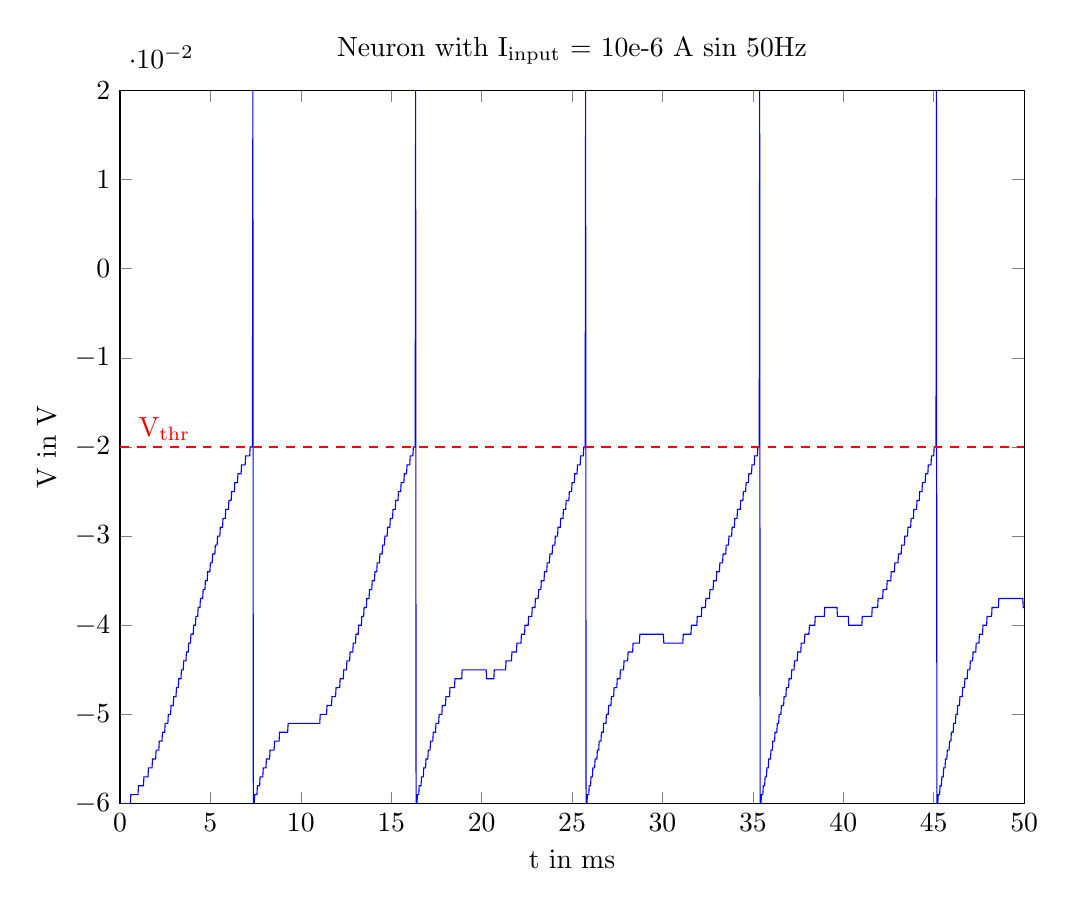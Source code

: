 % This file was created by matlab2tikz.
% Minimal pgfplots version: 1.3
%
%The latest updates can be retrieved from
%  http://www.mathworks.com/matlabcentral/fileexchange/22022-matlab2tikz
%where you can also make suggestions and rate matlab2tikz.
%
\begin{tikzpicture}

\begin{axis}[%
width=4.521in,
height=3.566in,
at={(0.758in,0.481in)},
scale only axis,
separate axis lines,
every outer x axis line/.append style={black},
every x tick label/.append style={font=\color{black}},
xmin=0,
xmax=50,
xlabel={t in ms},
every outer y axis line/.append style={black},
every y tick label/.append style={font=\color{black}},
ymin=-0.06,
ymax=0.02,
ylabel={V in V},
title={$\text{Neuron with I}_{\text{input}}\text{ = 10e-6 A sin 50Hz}$}
]
\addplot [color=blue,solid,forget plot]
  table[row sep=crcr]{%
0	-0.06\\
0.025	-0.06\\
0.05	-0.06\\
0.075	-0.06\\
0.1	-0.06\\
0.125	-0.06\\
0.15	-0.06\\
0.175	-0.06\\
0.2	-0.06\\
0.225	-0.06\\
0.25	-0.06\\
0.275	-0.06\\
0.3	-0.06\\
0.325	-0.06\\
0.35	-0.06\\
0.375	-0.06\\
0.4	-0.06\\
0.425	-0.06\\
0.45	-0.06\\
0.475	-0.06\\
0.5	-0.06\\
0.525	-0.06\\
0.55	-0.06\\
0.575	-0.06\\
0.6	-0.059\\
0.625	-0.059\\
0.65	-0.059\\
0.675	-0.059\\
0.7	-0.059\\
0.725	-0.059\\
0.75	-0.059\\
0.775	-0.059\\
0.8	-0.059\\
0.825	-0.059\\
0.85	-0.059\\
0.875	-0.059\\
0.9	-0.059\\
0.925	-0.059\\
0.95	-0.059\\
0.975	-0.059\\
1	-0.059\\
1.025	-0.058\\
1.05	-0.058\\
1.075	-0.058\\
1.1	-0.058\\
1.125	-0.058\\
1.15	-0.058\\
1.175	-0.058\\
1.2	-0.058\\
1.225	-0.058\\
1.25	-0.058\\
1.275	-0.058\\
1.3	-0.058\\
1.325	-0.057\\
1.35	-0.057\\
1.375	-0.057\\
1.4	-0.057\\
1.425	-0.057\\
1.45	-0.057\\
1.475	-0.057\\
1.5	-0.057\\
1.525	-0.057\\
1.55	-0.057\\
1.575	-0.056\\
1.6	-0.056\\
1.625	-0.056\\
1.65	-0.056\\
1.675	-0.056\\
1.7	-0.056\\
1.725	-0.056\\
1.75	-0.056\\
1.775	-0.056\\
1.8	-0.055\\
1.825	-0.055\\
1.85	-0.055\\
1.875	-0.055\\
1.9	-0.055\\
1.925	-0.055\\
1.95	-0.055\\
1.975	-0.055\\
2	-0.054\\
2.025	-0.054\\
2.05	-0.054\\
2.075	-0.054\\
2.1	-0.054\\
2.125	-0.054\\
2.15	-0.054\\
2.175	-0.053\\
2.2	-0.053\\
2.225	-0.053\\
2.25	-0.053\\
2.275	-0.053\\
2.3	-0.053\\
2.325	-0.053\\
2.35	-0.052\\
2.375	-0.052\\
2.4	-0.052\\
2.425	-0.052\\
2.45	-0.052\\
2.475	-0.052\\
2.5	-0.051\\
2.525	-0.051\\
2.55	-0.051\\
2.575	-0.051\\
2.6	-0.051\\
2.625	-0.051\\
2.65	-0.051\\
2.675	-0.05\\
2.7	-0.05\\
2.725	-0.05\\
2.75	-0.05\\
2.775	-0.05\\
2.8	-0.05\\
2.825	-0.049\\
2.85	-0.049\\
2.875	-0.049\\
2.9	-0.049\\
2.925	-0.049\\
2.95	-0.049\\
2.975	-0.048\\
3	-0.048\\
3.025	-0.048\\
3.05	-0.048\\
3.075	-0.048\\
3.1	-0.048\\
3.125	-0.047\\
3.15	-0.047\\
3.175	-0.047\\
3.2	-0.047\\
3.225	-0.047\\
3.25	-0.046\\
3.275	-0.046\\
3.3	-0.046\\
3.325	-0.046\\
3.35	-0.046\\
3.375	-0.046\\
3.4	-0.045\\
3.425	-0.045\\
3.45	-0.045\\
3.475	-0.045\\
3.5	-0.045\\
3.525	-0.044\\
3.55	-0.044\\
3.575	-0.044\\
3.6	-0.044\\
3.625	-0.044\\
3.65	-0.044\\
3.675	-0.043\\
3.7	-0.043\\
3.725	-0.043\\
3.75	-0.043\\
3.775	-0.043\\
3.8	-0.042\\
3.825	-0.042\\
3.85	-0.042\\
3.875	-0.042\\
3.9	-0.042\\
3.925	-0.041\\
3.95	-0.041\\
3.975	-0.041\\
4	-0.041\\
4.025	-0.041\\
4.05	-0.041\\
4.075	-0.04\\
4.1	-0.04\\
4.125	-0.04\\
4.15	-0.04\\
4.175	-0.04\\
4.2	-0.039\\
4.225	-0.039\\
4.25	-0.039\\
4.275	-0.039\\
4.3	-0.039\\
4.325	-0.038\\
4.35	-0.038\\
4.375	-0.038\\
4.4	-0.038\\
4.425	-0.038\\
4.45	-0.037\\
4.475	-0.037\\
4.5	-0.037\\
4.525	-0.037\\
4.55	-0.037\\
4.575	-0.037\\
4.6	-0.036\\
4.625	-0.036\\
4.65	-0.036\\
4.675	-0.036\\
4.7	-0.036\\
4.725	-0.035\\
4.75	-0.035\\
4.775	-0.035\\
4.8	-0.035\\
4.825	-0.035\\
4.85	-0.034\\
4.875	-0.034\\
4.9	-0.034\\
4.925	-0.034\\
4.95	-0.034\\
4.975	-0.034\\
5	-0.033\\
5.025	-0.033\\
5.05	-0.033\\
5.075	-0.033\\
5.1	-0.033\\
5.125	-0.032\\
5.15	-0.032\\
5.175	-0.032\\
5.2	-0.032\\
5.225	-0.032\\
5.25	-0.032\\
5.275	-0.031\\
5.3	-0.031\\
5.325	-0.031\\
5.35	-0.031\\
5.375	-0.031\\
5.4	-0.03\\
5.425	-0.03\\
5.45	-0.03\\
5.475	-0.03\\
5.5	-0.03\\
5.525	-0.03\\
5.55	-0.029\\
5.575	-0.029\\
5.6	-0.029\\
5.625	-0.029\\
5.65	-0.029\\
5.675	-0.029\\
5.7	-0.028\\
5.725	-0.028\\
5.75	-0.028\\
5.775	-0.028\\
5.8	-0.028\\
5.825	-0.028\\
5.85	-0.027\\
5.875	-0.027\\
5.9	-0.027\\
5.925	-0.027\\
5.95	-0.027\\
5.975	-0.027\\
6	-0.027\\
6.025	-0.026\\
6.05	-0.026\\
6.075	-0.026\\
6.1	-0.026\\
6.125	-0.026\\
6.15	-0.026\\
6.175	-0.025\\
6.2	-0.025\\
6.225	-0.025\\
6.25	-0.025\\
6.275	-0.025\\
6.3	-0.025\\
6.325	-0.025\\
6.35	-0.024\\
6.375	-0.024\\
6.4	-0.024\\
6.425	-0.024\\
6.45	-0.024\\
6.475	-0.024\\
6.5	-0.024\\
6.525	-0.023\\
6.55	-0.023\\
6.575	-0.023\\
6.6	-0.023\\
6.625	-0.023\\
6.65	-0.023\\
6.675	-0.023\\
6.7	-0.023\\
6.725	-0.022\\
6.75	-0.022\\
6.775	-0.022\\
6.8	-0.022\\
6.825	-0.022\\
6.85	-0.022\\
6.875	-0.022\\
6.9	-0.022\\
6.925	-0.022\\
6.95	-0.021\\
6.975	-0.021\\
7	-0.021\\
7.025	-0.021\\
7.05	-0.021\\
7.075	-0.021\\
7.1	-0.021\\
7.125	-0.021\\
7.15	-0.021\\
7.175	-0.021\\
7.2	-0.02\\
7.225	-0.02\\
7.25	-0.02\\
7.275	-0.02\\
7.3	-0.02\\
7.325	-0.02\\
7.35	0.02\\
7.375	-0.06\\
7.4	-0.06\\
7.425	-0.06\\
7.45	-0.059\\
7.475	-0.059\\
7.5	-0.059\\
7.525	-0.059\\
7.55	-0.059\\
7.575	-0.059\\
7.6	-0.058\\
7.625	-0.058\\
7.65	-0.058\\
7.675	-0.058\\
7.7	-0.058\\
7.725	-0.058\\
7.75	-0.057\\
7.775	-0.057\\
7.8	-0.057\\
7.825	-0.057\\
7.85	-0.057\\
7.875	-0.057\\
7.9	-0.057\\
7.925	-0.056\\
7.95	-0.056\\
7.975	-0.056\\
8	-0.056\\
8.025	-0.056\\
8.05	-0.056\\
8.075	-0.056\\
8.1	-0.055\\
8.125	-0.055\\
8.15	-0.055\\
8.175	-0.055\\
8.2	-0.055\\
8.225	-0.055\\
8.25	-0.055\\
8.275	-0.055\\
8.3	-0.054\\
8.325	-0.054\\
8.35	-0.054\\
8.375	-0.054\\
8.4	-0.054\\
8.425	-0.054\\
8.45	-0.054\\
8.475	-0.054\\
8.5	-0.054\\
8.525	-0.054\\
8.55	-0.053\\
8.575	-0.053\\
8.6	-0.053\\
8.625	-0.053\\
8.65	-0.053\\
8.675	-0.053\\
8.7	-0.053\\
8.725	-0.053\\
8.75	-0.053\\
8.775	-0.053\\
8.8	-0.053\\
8.825	-0.052\\
8.85	-0.052\\
8.875	-0.052\\
8.9	-0.052\\
8.925	-0.052\\
8.95	-0.052\\
8.975	-0.052\\
9	-0.052\\
9.025	-0.052\\
9.05	-0.052\\
9.075	-0.052\\
9.1	-0.052\\
9.125	-0.052\\
9.15	-0.052\\
9.175	-0.052\\
9.2	-0.052\\
9.225	-0.052\\
9.25	-0.052\\
9.275	-0.052\\
9.3	-0.051\\
9.325	-0.051\\
9.35	-0.051\\
9.375	-0.051\\
9.4	-0.051\\
9.425	-0.051\\
9.45	-0.051\\
9.475	-0.051\\
9.5	-0.051\\
9.525	-0.051\\
9.55	-0.051\\
9.575	-0.051\\
9.6	-0.051\\
9.625	-0.051\\
9.65	-0.051\\
9.675	-0.051\\
9.7	-0.051\\
9.725	-0.051\\
9.75	-0.051\\
9.775	-0.051\\
9.8	-0.051\\
9.825	-0.051\\
9.85	-0.051\\
9.875	-0.051\\
9.9	-0.051\\
9.925	-0.051\\
9.95	-0.051\\
9.975	-0.051\\
10	-0.051\\
10.025	-0.051\\
10.05	-0.051\\
10.075	-0.051\\
10.1	-0.051\\
10.125	-0.051\\
10.15	-0.051\\
10.175	-0.051\\
10.2	-0.051\\
10.225	-0.051\\
10.25	-0.051\\
10.275	-0.051\\
10.3	-0.051\\
10.325	-0.051\\
10.35	-0.051\\
10.375	-0.051\\
10.4	-0.051\\
10.425	-0.051\\
10.45	-0.051\\
10.475	-0.051\\
10.5	-0.051\\
10.525	-0.051\\
10.55	-0.051\\
10.575	-0.051\\
10.6	-0.051\\
10.625	-0.051\\
10.65	-0.051\\
10.675	-0.051\\
10.7	-0.051\\
10.725	-0.051\\
10.75	-0.051\\
10.775	-0.051\\
10.8	-0.051\\
10.825	-0.051\\
10.85	-0.051\\
10.875	-0.051\\
10.9	-0.051\\
10.925	-0.051\\
10.95	-0.051\\
10.975	-0.051\\
11	-0.051\\
11.025	-0.051\\
11.05	-0.051\\
11.075	-0.05\\
11.1	-0.05\\
11.125	-0.05\\
11.15	-0.05\\
11.175	-0.05\\
11.2	-0.05\\
11.225	-0.05\\
11.25	-0.05\\
11.275	-0.05\\
11.3	-0.05\\
11.325	-0.05\\
11.35	-0.05\\
11.375	-0.05\\
11.4	-0.05\\
11.425	-0.05\\
11.45	-0.049\\
11.475	-0.049\\
11.5	-0.049\\
11.525	-0.049\\
11.55	-0.049\\
11.575	-0.049\\
11.6	-0.049\\
11.625	-0.049\\
11.65	-0.049\\
11.675	-0.049\\
11.7	-0.049\\
11.725	-0.048\\
11.75	-0.048\\
11.775	-0.048\\
11.8	-0.048\\
11.825	-0.048\\
11.85	-0.048\\
11.875	-0.048\\
11.9	-0.048\\
11.925	-0.048\\
11.95	-0.047\\
11.975	-0.047\\
12	-0.047\\
12.025	-0.047\\
12.05	-0.047\\
12.075	-0.047\\
12.1	-0.047\\
12.125	-0.047\\
12.15	-0.047\\
12.175	-0.046\\
12.2	-0.046\\
12.225	-0.046\\
12.25	-0.046\\
12.275	-0.046\\
12.3	-0.046\\
12.325	-0.046\\
12.35	-0.046\\
12.375	-0.045\\
12.4	-0.045\\
12.425	-0.045\\
12.45	-0.045\\
12.475	-0.045\\
12.5	-0.045\\
12.525	-0.045\\
12.55	-0.044\\
12.575	-0.044\\
12.6	-0.044\\
12.625	-0.044\\
12.65	-0.044\\
12.675	-0.044\\
12.7	-0.044\\
12.725	-0.043\\
12.75	-0.043\\
12.775	-0.043\\
12.8	-0.043\\
12.825	-0.043\\
12.85	-0.043\\
12.875	-0.043\\
12.9	-0.042\\
12.925	-0.042\\
12.95	-0.042\\
12.975	-0.042\\
13	-0.042\\
13.025	-0.042\\
13.05	-0.041\\
13.075	-0.041\\
13.1	-0.041\\
13.125	-0.041\\
13.15	-0.041\\
13.175	-0.041\\
13.2	-0.04\\
13.225	-0.04\\
13.25	-0.04\\
13.275	-0.04\\
13.3	-0.04\\
13.325	-0.04\\
13.35	-0.04\\
13.375	-0.039\\
13.4	-0.039\\
13.425	-0.039\\
13.45	-0.039\\
13.475	-0.039\\
13.5	-0.038\\
13.525	-0.038\\
13.55	-0.038\\
13.575	-0.038\\
13.6	-0.038\\
13.625	-0.038\\
13.65	-0.037\\
13.675	-0.037\\
13.7	-0.037\\
13.725	-0.037\\
13.75	-0.037\\
13.775	-0.037\\
13.8	-0.036\\
13.825	-0.036\\
13.85	-0.036\\
13.875	-0.036\\
13.9	-0.036\\
13.925	-0.036\\
13.95	-0.035\\
13.975	-0.035\\
14	-0.035\\
14.025	-0.035\\
14.05	-0.035\\
14.075	-0.035\\
14.1	-0.034\\
14.125	-0.034\\
14.15	-0.034\\
14.175	-0.034\\
14.2	-0.034\\
14.225	-0.033\\
14.25	-0.033\\
14.275	-0.033\\
14.3	-0.033\\
14.325	-0.033\\
14.35	-0.033\\
14.375	-0.032\\
14.4	-0.032\\
14.425	-0.032\\
14.45	-0.032\\
14.475	-0.032\\
14.5	-0.032\\
14.525	-0.031\\
14.55	-0.031\\
14.575	-0.031\\
14.6	-0.031\\
14.625	-0.031\\
14.65	-0.03\\
14.675	-0.03\\
14.7	-0.03\\
14.725	-0.03\\
14.75	-0.03\\
14.775	-0.03\\
14.8	-0.029\\
14.825	-0.029\\
14.85	-0.029\\
14.875	-0.029\\
14.9	-0.029\\
14.925	-0.029\\
14.95	-0.028\\
14.975	-0.028\\
15	-0.028\\
15.025	-0.028\\
15.05	-0.028\\
15.075	-0.028\\
15.1	-0.027\\
15.125	-0.027\\
15.15	-0.027\\
15.175	-0.027\\
15.2	-0.027\\
15.225	-0.027\\
15.25	-0.026\\
15.275	-0.026\\
15.3	-0.026\\
15.325	-0.026\\
15.35	-0.026\\
15.375	-0.026\\
15.4	-0.025\\
15.425	-0.025\\
15.45	-0.025\\
15.475	-0.025\\
15.5	-0.025\\
15.525	-0.025\\
15.55	-0.024\\
15.575	-0.024\\
15.6	-0.024\\
15.625	-0.024\\
15.65	-0.024\\
15.675	-0.024\\
15.7	-0.024\\
15.725	-0.023\\
15.75	-0.023\\
15.775	-0.023\\
15.8	-0.023\\
15.825	-0.023\\
15.85	-0.023\\
15.875	-0.022\\
15.9	-0.022\\
15.925	-0.022\\
15.95	-0.022\\
15.975	-0.022\\
16	-0.022\\
16.025	-0.022\\
16.05	-0.021\\
16.075	-0.021\\
16.1	-0.021\\
16.125	-0.021\\
16.15	-0.021\\
16.175	-0.021\\
16.2	-0.021\\
16.225	-0.02\\
16.25	-0.02\\
16.275	-0.02\\
16.3	-0.02\\
16.325	-0.02\\
16.35	0.02\\
16.375	-0.06\\
16.4	-0.06\\
16.425	-0.06\\
16.45	-0.059\\
16.475	-0.059\\
16.5	-0.059\\
16.525	-0.059\\
16.55	-0.058\\
16.575	-0.058\\
16.6	-0.058\\
16.625	-0.058\\
16.65	-0.058\\
16.675	-0.057\\
16.7	-0.057\\
16.725	-0.057\\
16.75	-0.057\\
16.775	-0.057\\
16.8	-0.056\\
16.825	-0.056\\
16.85	-0.056\\
16.875	-0.056\\
16.9	-0.056\\
16.925	-0.055\\
16.95	-0.055\\
16.975	-0.055\\
17	-0.055\\
17.025	-0.055\\
17.05	-0.054\\
17.075	-0.054\\
17.1	-0.054\\
17.125	-0.054\\
17.15	-0.054\\
17.175	-0.053\\
17.2	-0.053\\
17.225	-0.053\\
17.25	-0.053\\
17.275	-0.053\\
17.3	-0.053\\
17.325	-0.052\\
17.35	-0.052\\
17.375	-0.052\\
17.4	-0.052\\
17.425	-0.052\\
17.45	-0.052\\
17.475	-0.051\\
17.5	-0.051\\
17.525	-0.051\\
17.55	-0.051\\
17.575	-0.051\\
17.6	-0.051\\
17.625	-0.051\\
17.65	-0.05\\
17.675	-0.05\\
17.7	-0.05\\
17.725	-0.05\\
17.75	-0.05\\
17.775	-0.05\\
17.8	-0.05\\
17.825	-0.049\\
17.85	-0.049\\
17.875	-0.049\\
17.9	-0.049\\
17.925	-0.049\\
17.95	-0.049\\
17.975	-0.049\\
18	-0.049\\
18.025	-0.048\\
18.05	-0.048\\
18.075	-0.048\\
18.1	-0.048\\
18.125	-0.048\\
18.15	-0.048\\
18.175	-0.048\\
18.2	-0.048\\
18.225	-0.048\\
18.25	-0.047\\
18.275	-0.047\\
18.3	-0.047\\
18.325	-0.047\\
18.35	-0.047\\
18.375	-0.047\\
18.4	-0.047\\
18.425	-0.047\\
18.45	-0.047\\
18.475	-0.047\\
18.5	-0.047\\
18.525	-0.046\\
18.55	-0.046\\
18.575	-0.046\\
18.6	-0.046\\
18.625	-0.046\\
18.65	-0.046\\
18.675	-0.046\\
18.7	-0.046\\
18.725	-0.046\\
18.75	-0.046\\
18.775	-0.046\\
18.8	-0.046\\
18.825	-0.046\\
18.85	-0.046\\
18.875	-0.046\\
18.9	-0.046\\
18.925	-0.045\\
18.95	-0.045\\
18.975	-0.045\\
19	-0.045\\
19.025	-0.045\\
19.05	-0.045\\
19.075	-0.045\\
19.1	-0.045\\
19.125	-0.045\\
19.15	-0.045\\
19.175	-0.045\\
19.2	-0.045\\
19.225	-0.045\\
19.25	-0.045\\
19.275	-0.045\\
19.3	-0.045\\
19.325	-0.045\\
19.35	-0.045\\
19.375	-0.045\\
19.4	-0.045\\
19.425	-0.045\\
19.45	-0.045\\
19.475	-0.045\\
19.5	-0.045\\
19.525	-0.045\\
19.55	-0.045\\
19.575	-0.045\\
19.6	-0.045\\
19.625	-0.045\\
19.65	-0.045\\
19.675	-0.045\\
19.7	-0.045\\
19.725	-0.045\\
19.75	-0.045\\
19.775	-0.045\\
19.8	-0.045\\
19.825	-0.045\\
19.85	-0.045\\
19.875	-0.045\\
19.9	-0.045\\
19.925	-0.045\\
19.95	-0.045\\
19.975	-0.045\\
20	-0.045\\
20.025	-0.045\\
20.05	-0.045\\
20.075	-0.045\\
20.1	-0.045\\
20.125	-0.045\\
20.15	-0.045\\
20.175	-0.045\\
20.2	-0.045\\
20.225	-0.045\\
20.25	-0.045\\
20.275	-0.046\\
20.3	-0.046\\
20.325	-0.046\\
20.35	-0.046\\
20.375	-0.046\\
20.4	-0.046\\
20.425	-0.046\\
20.45	-0.046\\
20.475	-0.046\\
20.5	-0.046\\
20.525	-0.046\\
20.55	-0.046\\
20.575	-0.046\\
20.6	-0.046\\
20.625	-0.046\\
20.65	-0.046\\
20.675	-0.046\\
20.7	-0.045\\
20.725	-0.045\\
20.75	-0.045\\
20.775	-0.045\\
20.8	-0.045\\
20.825	-0.045\\
20.85	-0.045\\
20.875	-0.045\\
20.9	-0.045\\
20.925	-0.045\\
20.95	-0.045\\
20.975	-0.045\\
21	-0.045\\
21.025	-0.045\\
21.05	-0.045\\
21.075	-0.045\\
21.1	-0.045\\
21.125	-0.045\\
21.15	-0.045\\
21.175	-0.045\\
21.2	-0.045\\
21.225	-0.045\\
21.25	-0.045\\
21.275	-0.045\\
21.3	-0.045\\
21.325	-0.045\\
21.35	-0.044\\
21.375	-0.044\\
21.4	-0.044\\
21.425	-0.044\\
21.45	-0.044\\
21.475	-0.044\\
21.5	-0.044\\
21.525	-0.044\\
21.55	-0.044\\
21.575	-0.044\\
21.6	-0.044\\
21.625	-0.044\\
21.65	-0.044\\
21.675	-0.043\\
21.7	-0.043\\
21.725	-0.043\\
21.75	-0.043\\
21.775	-0.043\\
21.8	-0.043\\
21.825	-0.043\\
21.85	-0.043\\
21.875	-0.043\\
21.9	-0.043\\
21.925	-0.043\\
21.95	-0.042\\
21.975	-0.042\\
22	-0.042\\
22.025	-0.042\\
22.05	-0.042\\
22.075	-0.042\\
22.1	-0.042\\
22.125	-0.042\\
22.15	-0.042\\
22.175	-0.042\\
22.2	-0.041\\
22.225	-0.041\\
22.25	-0.041\\
22.275	-0.041\\
22.3	-0.041\\
22.325	-0.041\\
22.35	-0.041\\
22.375	-0.041\\
22.4	-0.04\\
22.425	-0.04\\
22.45	-0.04\\
22.475	-0.04\\
22.5	-0.04\\
22.525	-0.04\\
22.55	-0.04\\
22.575	-0.04\\
22.6	-0.039\\
22.625	-0.039\\
22.65	-0.039\\
22.675	-0.039\\
22.7	-0.039\\
22.725	-0.039\\
22.75	-0.039\\
22.775	-0.039\\
22.8	-0.038\\
22.825	-0.038\\
22.85	-0.038\\
22.875	-0.038\\
22.9	-0.038\\
22.925	-0.038\\
22.95	-0.038\\
22.975	-0.037\\
23	-0.037\\
23.025	-0.037\\
23.05	-0.037\\
23.075	-0.037\\
23.1	-0.037\\
23.125	-0.037\\
23.15	-0.036\\
23.175	-0.036\\
23.2	-0.036\\
23.225	-0.036\\
23.25	-0.036\\
23.275	-0.036\\
23.3	-0.035\\
23.325	-0.035\\
23.35	-0.035\\
23.375	-0.035\\
23.4	-0.035\\
23.425	-0.035\\
23.45	-0.035\\
23.475	-0.034\\
23.5	-0.034\\
23.525	-0.034\\
23.55	-0.034\\
23.575	-0.034\\
23.6	-0.034\\
23.625	-0.033\\
23.65	-0.033\\
23.675	-0.033\\
23.7	-0.033\\
23.725	-0.033\\
23.75	-0.033\\
23.775	-0.032\\
23.8	-0.032\\
23.825	-0.032\\
23.85	-0.032\\
23.875	-0.032\\
23.9	-0.032\\
23.925	-0.031\\
23.95	-0.031\\
23.975	-0.031\\
24	-0.031\\
24.025	-0.031\\
24.05	-0.031\\
24.075	-0.03\\
24.1	-0.03\\
24.125	-0.03\\
24.15	-0.03\\
24.175	-0.03\\
24.2	-0.03\\
24.225	-0.029\\
24.25	-0.029\\
24.275	-0.029\\
24.3	-0.029\\
24.325	-0.029\\
24.35	-0.029\\
24.375	-0.028\\
24.4	-0.028\\
24.425	-0.028\\
24.45	-0.028\\
24.475	-0.028\\
24.5	-0.028\\
24.525	-0.027\\
24.55	-0.027\\
24.575	-0.027\\
24.6	-0.027\\
24.625	-0.027\\
24.65	-0.027\\
24.675	-0.026\\
24.7	-0.026\\
24.725	-0.026\\
24.75	-0.026\\
24.775	-0.026\\
24.8	-0.026\\
24.825	-0.026\\
24.85	-0.025\\
24.875	-0.025\\
24.9	-0.025\\
24.925	-0.025\\
24.95	-0.025\\
24.975	-0.025\\
25	-0.024\\
25.025	-0.024\\
25.05	-0.024\\
25.075	-0.024\\
25.1	-0.024\\
25.125	-0.024\\
25.15	-0.023\\
25.175	-0.023\\
25.2	-0.023\\
25.225	-0.023\\
25.25	-0.023\\
25.275	-0.023\\
25.3	-0.022\\
25.325	-0.022\\
25.35	-0.022\\
25.375	-0.022\\
25.4	-0.022\\
25.425	-0.022\\
25.45	-0.022\\
25.475	-0.021\\
25.5	-0.021\\
25.525	-0.021\\
25.55	-0.021\\
25.575	-0.021\\
25.6	-0.021\\
25.625	-0.021\\
25.65	-0.02\\
25.675	-0.02\\
25.7	-0.02\\
25.725	-0.02\\
25.75	0.02\\
25.775	-0.06\\
25.8	-0.06\\
25.825	-0.06\\
25.85	-0.059\\
25.875	-0.059\\
25.9	-0.059\\
25.925	-0.059\\
25.95	-0.058\\
25.975	-0.058\\
26	-0.058\\
26.025	-0.058\\
26.05	-0.057\\
26.075	-0.057\\
26.1	-0.057\\
26.125	-0.057\\
26.15	-0.056\\
26.175	-0.056\\
26.2	-0.056\\
26.225	-0.056\\
26.25	-0.056\\
26.275	-0.055\\
26.3	-0.055\\
26.325	-0.055\\
26.35	-0.055\\
26.375	-0.055\\
26.4	-0.054\\
26.425	-0.054\\
26.45	-0.054\\
26.475	-0.054\\
26.5	-0.053\\
26.525	-0.053\\
26.55	-0.053\\
26.575	-0.053\\
26.6	-0.053\\
26.625	-0.052\\
26.65	-0.052\\
26.675	-0.052\\
26.7	-0.052\\
26.725	-0.052\\
26.75	-0.051\\
26.775	-0.051\\
26.8	-0.051\\
26.825	-0.051\\
26.85	-0.051\\
26.875	-0.051\\
26.9	-0.05\\
26.925	-0.05\\
26.95	-0.05\\
26.975	-0.05\\
27	-0.05\\
27.025	-0.049\\
27.05	-0.049\\
27.075	-0.049\\
27.1	-0.049\\
27.125	-0.049\\
27.15	-0.049\\
27.175	-0.048\\
27.2	-0.048\\
27.225	-0.048\\
27.25	-0.048\\
27.275	-0.048\\
27.3	-0.048\\
27.325	-0.047\\
27.35	-0.047\\
27.375	-0.047\\
27.4	-0.047\\
27.425	-0.047\\
27.45	-0.047\\
27.475	-0.047\\
27.5	-0.046\\
27.525	-0.046\\
27.55	-0.046\\
27.575	-0.046\\
27.6	-0.046\\
27.625	-0.046\\
27.65	-0.046\\
27.675	-0.045\\
27.7	-0.045\\
27.725	-0.045\\
27.75	-0.045\\
27.775	-0.045\\
27.8	-0.045\\
27.825	-0.045\\
27.85	-0.045\\
27.875	-0.044\\
27.9	-0.044\\
27.925	-0.044\\
27.95	-0.044\\
27.975	-0.044\\
28	-0.044\\
28.025	-0.044\\
28.05	-0.044\\
28.075	-0.044\\
28.1	-0.043\\
28.125	-0.043\\
28.15	-0.043\\
28.175	-0.043\\
28.2	-0.043\\
28.225	-0.043\\
28.25	-0.043\\
28.275	-0.043\\
28.3	-0.043\\
28.325	-0.043\\
28.35	-0.043\\
28.375	-0.042\\
28.4	-0.042\\
28.425	-0.042\\
28.45	-0.042\\
28.475	-0.042\\
28.5	-0.042\\
28.525	-0.042\\
28.55	-0.042\\
28.575	-0.042\\
28.6	-0.042\\
28.625	-0.042\\
28.65	-0.042\\
28.675	-0.042\\
28.7	-0.042\\
28.725	-0.042\\
28.75	-0.041\\
28.775	-0.041\\
28.8	-0.041\\
28.825	-0.041\\
28.85	-0.041\\
28.875	-0.041\\
28.9	-0.041\\
28.925	-0.041\\
28.95	-0.041\\
28.975	-0.041\\
29	-0.041\\
29.025	-0.041\\
29.05	-0.041\\
29.075	-0.041\\
29.1	-0.041\\
29.125	-0.041\\
29.15	-0.041\\
29.175	-0.041\\
29.2	-0.041\\
29.225	-0.041\\
29.25	-0.041\\
29.275	-0.041\\
29.3	-0.041\\
29.325	-0.041\\
29.35	-0.041\\
29.375	-0.041\\
29.4	-0.041\\
29.425	-0.041\\
29.45	-0.041\\
29.475	-0.041\\
29.5	-0.041\\
29.525	-0.041\\
29.55	-0.041\\
29.575	-0.041\\
29.6	-0.041\\
29.625	-0.041\\
29.65	-0.041\\
29.675	-0.041\\
29.7	-0.041\\
29.725	-0.041\\
29.75	-0.041\\
29.775	-0.041\\
29.8	-0.041\\
29.825	-0.041\\
29.85	-0.041\\
29.875	-0.041\\
29.9	-0.041\\
29.925	-0.041\\
29.95	-0.041\\
29.975	-0.041\\
30	-0.041\\
30.025	-0.041\\
30.05	-0.041\\
30.075	-0.042\\
30.1	-0.042\\
30.125	-0.042\\
30.15	-0.042\\
30.175	-0.042\\
30.2	-0.042\\
30.225	-0.042\\
30.25	-0.042\\
30.275	-0.042\\
30.3	-0.042\\
30.325	-0.042\\
30.35	-0.042\\
30.375	-0.042\\
30.4	-0.042\\
30.425	-0.042\\
30.45	-0.042\\
30.475	-0.042\\
30.5	-0.042\\
30.525	-0.042\\
30.55	-0.042\\
30.575	-0.042\\
30.6	-0.042\\
30.625	-0.042\\
30.65	-0.042\\
30.675	-0.042\\
30.7	-0.042\\
30.725	-0.042\\
30.75	-0.042\\
30.775	-0.042\\
30.8	-0.042\\
30.825	-0.042\\
30.85	-0.042\\
30.875	-0.042\\
30.9	-0.042\\
30.925	-0.042\\
30.95	-0.042\\
30.975	-0.042\\
31	-0.042\\
31.025	-0.042\\
31.05	-0.042\\
31.075	-0.042\\
31.1	-0.042\\
31.125	-0.042\\
31.15	-0.041\\
31.175	-0.041\\
31.2	-0.041\\
31.225	-0.041\\
31.25	-0.041\\
31.275	-0.041\\
31.3	-0.041\\
31.325	-0.041\\
31.35	-0.041\\
31.375	-0.041\\
31.4	-0.041\\
31.425	-0.041\\
31.45	-0.041\\
31.475	-0.041\\
31.5	-0.041\\
31.525	-0.041\\
31.55	-0.041\\
31.575	-0.041\\
31.6	-0.04\\
31.625	-0.04\\
31.65	-0.04\\
31.675	-0.04\\
31.7	-0.04\\
31.725	-0.04\\
31.75	-0.04\\
31.775	-0.04\\
31.8	-0.04\\
31.825	-0.04\\
31.85	-0.04\\
31.875	-0.04\\
31.9	-0.04\\
31.925	-0.039\\
31.95	-0.039\\
31.975	-0.039\\
32	-0.039\\
32.025	-0.039\\
32.05	-0.039\\
32.075	-0.039\\
32.1	-0.039\\
32.125	-0.039\\
32.15	-0.039\\
32.175	-0.038\\
32.2	-0.038\\
32.225	-0.038\\
32.25	-0.038\\
32.275	-0.038\\
32.3	-0.038\\
32.325	-0.038\\
32.35	-0.038\\
32.375	-0.038\\
32.4	-0.037\\
32.425	-0.037\\
32.45	-0.037\\
32.475	-0.037\\
32.5	-0.037\\
32.525	-0.037\\
32.55	-0.037\\
32.575	-0.037\\
32.6	-0.037\\
32.625	-0.036\\
32.65	-0.036\\
32.675	-0.036\\
32.7	-0.036\\
32.725	-0.036\\
32.75	-0.036\\
32.775	-0.036\\
32.8	-0.036\\
32.825	-0.035\\
32.85	-0.035\\
32.875	-0.035\\
32.9	-0.035\\
32.925	-0.035\\
32.95	-0.035\\
32.975	-0.035\\
33	-0.034\\
33.025	-0.034\\
33.05	-0.034\\
33.075	-0.034\\
33.1	-0.034\\
33.125	-0.034\\
33.15	-0.034\\
33.175	-0.033\\
33.2	-0.033\\
33.225	-0.033\\
33.25	-0.033\\
33.275	-0.033\\
33.3	-0.033\\
33.325	-0.033\\
33.35	-0.032\\
33.375	-0.032\\
33.4	-0.032\\
33.425	-0.032\\
33.45	-0.032\\
33.475	-0.032\\
33.5	-0.032\\
33.525	-0.031\\
33.55	-0.031\\
33.575	-0.031\\
33.6	-0.031\\
33.625	-0.031\\
33.65	-0.031\\
33.675	-0.03\\
33.7	-0.03\\
33.725	-0.03\\
33.75	-0.03\\
33.775	-0.03\\
33.8	-0.03\\
33.825	-0.03\\
33.85	-0.029\\
33.875	-0.029\\
33.9	-0.029\\
33.925	-0.029\\
33.95	-0.029\\
33.975	-0.029\\
34	-0.028\\
34.025	-0.028\\
34.05	-0.028\\
34.075	-0.028\\
34.1	-0.028\\
34.125	-0.028\\
34.15	-0.027\\
34.175	-0.027\\
34.2	-0.027\\
34.225	-0.027\\
34.25	-0.027\\
34.275	-0.027\\
34.3	-0.027\\
34.325	-0.026\\
34.35	-0.026\\
34.375	-0.026\\
34.4	-0.026\\
34.425	-0.026\\
34.45	-0.026\\
34.475	-0.025\\
34.5	-0.025\\
34.525	-0.025\\
34.55	-0.025\\
34.575	-0.025\\
34.6	-0.025\\
34.625	-0.024\\
34.65	-0.024\\
34.675	-0.024\\
34.7	-0.024\\
34.725	-0.024\\
34.75	-0.024\\
34.775	-0.023\\
34.8	-0.023\\
34.825	-0.023\\
34.85	-0.023\\
34.875	-0.023\\
34.9	-0.023\\
34.925	-0.023\\
34.95	-0.022\\
34.975	-0.022\\
35	-0.022\\
35.025	-0.022\\
35.05	-0.022\\
35.075	-0.022\\
35.1	-0.021\\
35.125	-0.021\\
35.15	-0.021\\
35.175	-0.021\\
35.2	-0.021\\
35.225	-0.021\\
35.25	-0.021\\
35.275	-0.02\\
35.3	-0.02\\
35.325	-0.02\\
35.35	-0.02\\
35.375	0.02\\
35.4	-0.06\\
35.425	-0.06\\
35.45	-0.06\\
35.475	-0.059\\
35.5	-0.059\\
35.525	-0.059\\
35.55	-0.059\\
35.575	-0.058\\
35.6	-0.058\\
35.625	-0.058\\
35.65	-0.058\\
35.675	-0.057\\
35.7	-0.057\\
35.725	-0.057\\
35.75	-0.057\\
35.775	-0.056\\
35.8	-0.056\\
35.825	-0.056\\
35.85	-0.056\\
35.875	-0.055\\
35.9	-0.055\\
35.925	-0.055\\
35.95	-0.055\\
35.975	-0.055\\
36	-0.054\\
36.025	-0.054\\
36.05	-0.054\\
36.075	-0.054\\
36.1	-0.053\\
36.125	-0.053\\
36.15	-0.053\\
36.175	-0.053\\
36.2	-0.053\\
36.225	-0.052\\
36.25	-0.052\\
36.275	-0.052\\
36.3	-0.052\\
36.325	-0.052\\
36.35	-0.051\\
36.375	-0.051\\
36.4	-0.051\\
36.425	-0.051\\
36.45	-0.05\\
36.475	-0.05\\
36.5	-0.05\\
36.525	-0.05\\
36.55	-0.05\\
36.575	-0.049\\
36.6	-0.049\\
36.625	-0.049\\
36.65	-0.049\\
36.675	-0.049\\
36.7	-0.049\\
36.725	-0.048\\
36.75	-0.048\\
36.775	-0.048\\
36.8	-0.048\\
36.825	-0.048\\
36.85	-0.047\\
36.875	-0.047\\
36.9	-0.047\\
36.925	-0.047\\
36.95	-0.047\\
36.975	-0.047\\
37	-0.046\\
37.025	-0.046\\
37.05	-0.046\\
37.075	-0.046\\
37.1	-0.046\\
37.125	-0.046\\
37.15	-0.045\\
37.175	-0.045\\
37.2	-0.045\\
37.225	-0.045\\
37.25	-0.045\\
37.275	-0.045\\
37.3	-0.044\\
37.325	-0.044\\
37.35	-0.044\\
37.375	-0.044\\
37.4	-0.044\\
37.425	-0.044\\
37.45	-0.044\\
37.475	-0.043\\
37.5	-0.043\\
37.525	-0.043\\
37.55	-0.043\\
37.575	-0.043\\
37.6	-0.043\\
37.625	-0.043\\
37.65	-0.043\\
37.675	-0.042\\
37.7	-0.042\\
37.725	-0.042\\
37.75	-0.042\\
37.775	-0.042\\
37.8	-0.042\\
37.825	-0.042\\
37.85	-0.042\\
37.875	-0.041\\
37.9	-0.041\\
37.925	-0.041\\
37.95	-0.041\\
37.975	-0.041\\
38	-0.041\\
38.025	-0.041\\
38.05	-0.041\\
38.075	-0.041\\
38.1	-0.041\\
38.125	-0.04\\
38.15	-0.04\\
38.175	-0.04\\
38.2	-0.04\\
38.225	-0.04\\
38.25	-0.04\\
38.275	-0.04\\
38.3	-0.04\\
38.325	-0.04\\
38.35	-0.04\\
38.375	-0.04\\
38.4	-0.04\\
38.425	-0.04\\
38.45	-0.039\\
38.475	-0.039\\
38.5	-0.039\\
38.525	-0.039\\
38.55	-0.039\\
38.575	-0.039\\
38.6	-0.039\\
38.625	-0.039\\
38.65	-0.039\\
38.675	-0.039\\
38.7	-0.039\\
38.725	-0.039\\
38.75	-0.039\\
38.775	-0.039\\
38.8	-0.039\\
38.825	-0.039\\
38.85	-0.039\\
38.875	-0.039\\
38.9	-0.039\\
38.925	-0.039\\
38.95	-0.039\\
38.975	-0.038\\
39	-0.038\\
39.025	-0.038\\
39.05	-0.038\\
39.075	-0.038\\
39.1	-0.038\\
39.125	-0.038\\
39.15	-0.038\\
39.175	-0.038\\
39.2	-0.038\\
39.225	-0.038\\
39.25	-0.038\\
39.275	-0.038\\
39.3	-0.038\\
39.325	-0.038\\
39.35	-0.038\\
39.375	-0.038\\
39.4	-0.038\\
39.425	-0.038\\
39.45	-0.038\\
39.475	-0.038\\
39.5	-0.038\\
39.525	-0.038\\
39.55	-0.038\\
39.575	-0.038\\
39.6	-0.038\\
39.625	-0.038\\
39.65	-0.038\\
39.675	-0.039\\
39.7	-0.039\\
39.725	-0.039\\
39.75	-0.039\\
39.775	-0.039\\
39.8	-0.039\\
39.825	-0.039\\
39.85	-0.039\\
39.875	-0.039\\
39.9	-0.039\\
39.925	-0.039\\
39.95	-0.039\\
39.975	-0.039\\
40	-0.039\\
40.025	-0.039\\
40.05	-0.039\\
40.075	-0.039\\
40.1	-0.039\\
40.125	-0.039\\
40.15	-0.039\\
40.175	-0.039\\
40.2	-0.039\\
40.225	-0.039\\
40.25	-0.039\\
40.275	-0.039\\
40.3	-0.04\\
40.325	-0.04\\
40.35	-0.04\\
40.375	-0.04\\
40.4	-0.04\\
40.425	-0.04\\
40.45	-0.04\\
40.475	-0.04\\
40.5	-0.04\\
40.525	-0.04\\
40.55	-0.04\\
40.575	-0.04\\
40.6	-0.04\\
40.625	-0.04\\
40.65	-0.04\\
40.675	-0.04\\
40.7	-0.04\\
40.725	-0.04\\
40.75	-0.04\\
40.775	-0.04\\
40.8	-0.04\\
40.825	-0.04\\
40.85	-0.04\\
40.875	-0.04\\
40.9	-0.04\\
40.925	-0.04\\
40.95	-0.04\\
40.975	-0.04\\
41	-0.04\\
41.025	-0.04\\
41.05	-0.039\\
41.075	-0.039\\
41.1	-0.039\\
41.125	-0.039\\
41.15	-0.039\\
41.175	-0.039\\
41.2	-0.039\\
41.225	-0.039\\
41.25	-0.039\\
41.275	-0.039\\
41.3	-0.039\\
41.325	-0.039\\
41.35	-0.039\\
41.375	-0.039\\
41.4	-0.039\\
41.425	-0.039\\
41.45	-0.039\\
41.475	-0.039\\
41.5	-0.039\\
41.525	-0.039\\
41.55	-0.039\\
41.575	-0.039\\
41.6	-0.038\\
41.625	-0.038\\
41.65	-0.038\\
41.675	-0.038\\
41.7	-0.038\\
41.725	-0.038\\
41.75	-0.038\\
41.775	-0.038\\
41.8	-0.038\\
41.825	-0.038\\
41.85	-0.038\\
41.875	-0.038\\
41.9	-0.038\\
41.925	-0.037\\
41.95	-0.037\\
41.975	-0.037\\
42	-0.037\\
42.025	-0.037\\
42.05	-0.037\\
42.075	-0.037\\
42.1	-0.037\\
42.125	-0.037\\
42.15	-0.037\\
42.175	-0.037\\
42.2	-0.036\\
42.225	-0.036\\
42.25	-0.036\\
42.275	-0.036\\
42.3	-0.036\\
42.325	-0.036\\
42.35	-0.036\\
42.375	-0.036\\
42.4	-0.036\\
42.425	-0.035\\
42.45	-0.035\\
42.475	-0.035\\
42.5	-0.035\\
42.525	-0.035\\
42.55	-0.035\\
42.575	-0.035\\
42.6	-0.035\\
42.625	-0.035\\
42.65	-0.034\\
42.675	-0.034\\
42.7	-0.034\\
42.725	-0.034\\
42.75	-0.034\\
42.775	-0.034\\
42.8	-0.034\\
42.825	-0.034\\
42.85	-0.033\\
42.875	-0.033\\
42.9	-0.033\\
42.925	-0.033\\
42.95	-0.033\\
42.975	-0.033\\
43	-0.033\\
43.025	-0.033\\
43.05	-0.032\\
43.075	-0.032\\
43.1	-0.032\\
43.125	-0.032\\
43.15	-0.032\\
43.175	-0.032\\
43.2	-0.032\\
43.225	-0.031\\
43.25	-0.031\\
43.275	-0.031\\
43.3	-0.031\\
43.325	-0.031\\
43.35	-0.031\\
43.375	-0.031\\
43.4	-0.03\\
43.425	-0.03\\
43.45	-0.03\\
43.475	-0.03\\
43.5	-0.03\\
43.525	-0.03\\
43.55	-0.03\\
43.575	-0.029\\
43.6	-0.029\\
43.625	-0.029\\
43.65	-0.029\\
43.675	-0.029\\
43.7	-0.029\\
43.725	-0.029\\
43.75	-0.028\\
43.775	-0.028\\
43.8	-0.028\\
43.825	-0.028\\
43.85	-0.028\\
43.875	-0.028\\
43.9	-0.027\\
43.925	-0.027\\
43.95	-0.027\\
43.975	-0.027\\
44	-0.027\\
44.025	-0.027\\
44.05	-0.027\\
44.075	-0.026\\
44.1	-0.026\\
44.125	-0.026\\
44.15	-0.026\\
44.175	-0.026\\
44.2	-0.026\\
44.225	-0.025\\
44.25	-0.025\\
44.275	-0.025\\
44.3	-0.025\\
44.325	-0.025\\
44.35	-0.025\\
44.375	-0.024\\
44.4	-0.024\\
44.425	-0.024\\
44.45	-0.024\\
44.475	-0.024\\
44.5	-0.024\\
44.525	-0.024\\
44.55	-0.023\\
44.575	-0.023\\
44.6	-0.023\\
44.625	-0.023\\
44.65	-0.023\\
44.675	-0.023\\
44.7	-0.022\\
44.725	-0.022\\
44.75	-0.022\\
44.775	-0.022\\
44.8	-0.022\\
44.825	-0.022\\
44.85	-0.022\\
44.875	-0.021\\
44.9	-0.021\\
44.925	-0.021\\
44.95	-0.021\\
44.975	-0.021\\
45	-0.021\\
45.025	-0.02\\
45.05	-0.02\\
45.075	-0.02\\
45.1	-0.02\\
45.125	-0.02\\
45.15	0.02\\
45.175	-0.06\\
45.2	-0.06\\
45.225	-0.06\\
45.25	-0.059\\
45.275	-0.059\\
45.3	-0.059\\
45.325	-0.059\\
45.35	-0.058\\
45.375	-0.058\\
45.4	-0.058\\
45.425	-0.058\\
45.45	-0.057\\
45.475	-0.057\\
45.5	-0.057\\
45.525	-0.057\\
45.55	-0.056\\
45.575	-0.056\\
45.6	-0.056\\
45.625	-0.056\\
45.65	-0.055\\
45.675	-0.055\\
45.7	-0.055\\
45.725	-0.055\\
45.75	-0.054\\
45.775	-0.054\\
45.8	-0.054\\
45.825	-0.054\\
45.85	-0.054\\
45.875	-0.053\\
45.9	-0.053\\
45.925	-0.053\\
45.95	-0.053\\
45.975	-0.052\\
46	-0.052\\
46.025	-0.052\\
46.05	-0.052\\
46.075	-0.052\\
46.1	-0.051\\
46.125	-0.051\\
46.15	-0.051\\
46.175	-0.051\\
46.2	-0.051\\
46.225	-0.05\\
46.25	-0.05\\
46.275	-0.05\\
46.3	-0.05\\
46.325	-0.049\\
46.35	-0.049\\
46.375	-0.049\\
46.4	-0.049\\
46.425	-0.049\\
46.45	-0.048\\
46.475	-0.048\\
46.5	-0.048\\
46.525	-0.048\\
46.55	-0.048\\
46.575	-0.048\\
46.6	-0.047\\
46.625	-0.047\\
46.65	-0.047\\
46.675	-0.047\\
46.7	-0.047\\
46.725	-0.046\\
46.75	-0.046\\
46.775	-0.046\\
46.8	-0.046\\
46.825	-0.046\\
46.85	-0.046\\
46.875	-0.045\\
46.9	-0.045\\
46.925	-0.045\\
46.95	-0.045\\
46.975	-0.045\\
47	-0.045\\
47.025	-0.044\\
47.05	-0.044\\
47.075	-0.044\\
47.1	-0.044\\
47.125	-0.044\\
47.15	-0.044\\
47.175	-0.043\\
47.2	-0.043\\
47.225	-0.043\\
47.25	-0.043\\
47.275	-0.043\\
47.3	-0.043\\
47.325	-0.043\\
47.35	-0.042\\
47.375	-0.042\\
47.4	-0.042\\
47.425	-0.042\\
47.45	-0.042\\
47.475	-0.042\\
47.5	-0.042\\
47.525	-0.041\\
47.55	-0.041\\
47.575	-0.041\\
47.6	-0.041\\
47.625	-0.041\\
47.65	-0.041\\
47.675	-0.041\\
47.7	-0.041\\
47.725	-0.04\\
47.75	-0.04\\
47.775	-0.04\\
47.8	-0.04\\
47.825	-0.04\\
47.85	-0.04\\
47.875	-0.04\\
47.9	-0.04\\
47.925	-0.04\\
47.95	-0.039\\
47.975	-0.039\\
48	-0.039\\
48.025	-0.039\\
48.05	-0.039\\
48.075	-0.039\\
48.1	-0.039\\
48.125	-0.039\\
48.15	-0.039\\
48.175	-0.039\\
48.2	-0.039\\
48.225	-0.038\\
48.25	-0.038\\
48.275	-0.038\\
48.3	-0.038\\
48.325	-0.038\\
48.35	-0.038\\
48.375	-0.038\\
48.4	-0.038\\
48.425	-0.038\\
48.45	-0.038\\
48.475	-0.038\\
48.5	-0.038\\
48.525	-0.038\\
48.55	-0.038\\
48.575	-0.038\\
48.6	-0.037\\
48.625	-0.037\\
48.65	-0.037\\
48.675	-0.037\\
48.7	-0.037\\
48.725	-0.037\\
48.75	-0.037\\
48.775	-0.037\\
48.8	-0.037\\
48.825	-0.037\\
48.85	-0.037\\
48.875	-0.037\\
48.9	-0.037\\
48.925	-0.037\\
48.95	-0.037\\
48.975	-0.037\\
49	-0.037\\
49.025	-0.037\\
49.05	-0.037\\
49.075	-0.037\\
49.1	-0.037\\
49.125	-0.037\\
49.15	-0.037\\
49.175	-0.037\\
49.2	-0.037\\
49.225	-0.037\\
49.25	-0.037\\
49.275	-0.037\\
49.3	-0.037\\
49.325	-0.037\\
49.35	-0.037\\
49.375	-0.037\\
49.4	-0.037\\
49.425	-0.037\\
49.45	-0.037\\
49.475	-0.037\\
49.5	-0.037\\
49.525	-0.037\\
49.55	-0.037\\
49.575	-0.037\\
49.6	-0.037\\
49.625	-0.037\\
49.65	-0.037\\
49.675	-0.037\\
49.7	-0.037\\
49.725	-0.037\\
49.75	-0.037\\
49.775	-0.037\\
49.8	-0.037\\
49.825	-0.037\\
49.85	-0.037\\
49.875	-0.037\\
49.9	-0.037\\
49.925	-0.037\\
49.95	-0.038\\
49.975	-0.038\\
50	-0.038\\
};
\addplot [color=red,dashed,forget plot]
  table[row sep=crcr]{%
0	-0.02\\
0.025	-0.02\\
0.05	-0.02\\
0.075	-0.02\\
0.1	-0.02\\
0.125	-0.02\\
0.15	-0.02\\
0.175	-0.02\\
0.2	-0.02\\
0.225	-0.02\\
0.25	-0.02\\
0.275	-0.02\\
0.3	-0.02\\
0.325	-0.02\\
0.35	-0.02\\
0.375	-0.02\\
0.4	-0.02\\
0.425	-0.02\\
0.45	-0.02\\
0.475	-0.02\\
0.5	-0.02\\
0.525	-0.02\\
0.55	-0.02\\
0.575	-0.02\\
0.6	-0.02\\
0.625	-0.02\\
0.65	-0.02\\
0.675	-0.02\\
0.7	-0.02\\
0.725	-0.02\\
0.75	-0.02\\
0.775	-0.02\\
0.8	-0.02\\
0.825	-0.02\\
0.85	-0.02\\
0.875	-0.02\\
0.9	-0.02\\
0.925	-0.02\\
0.95	-0.02\\
0.975	-0.02\\
1	-0.02\\
1.025	-0.02\\
1.05	-0.02\\
1.075	-0.02\\
1.1	-0.02\\
1.125	-0.02\\
1.15	-0.02\\
1.175	-0.02\\
1.2	-0.02\\
1.225	-0.02\\
1.25	-0.02\\
1.275	-0.02\\
1.3	-0.02\\
1.325	-0.02\\
1.35	-0.02\\
1.375	-0.02\\
1.4	-0.02\\
1.425	-0.02\\
1.45	-0.02\\
1.475	-0.02\\
1.5	-0.02\\
1.525	-0.02\\
1.55	-0.02\\
1.575	-0.02\\
1.6	-0.02\\
1.625	-0.02\\
1.65	-0.02\\
1.675	-0.02\\
1.7	-0.02\\
1.725	-0.02\\
1.75	-0.02\\
1.775	-0.02\\
1.8	-0.02\\
1.825	-0.02\\
1.85	-0.02\\
1.875	-0.02\\
1.9	-0.02\\
1.925	-0.02\\
1.95	-0.02\\
1.975	-0.02\\
2	-0.02\\
2.025	-0.02\\
2.05	-0.02\\
2.075	-0.02\\
2.1	-0.02\\
2.125	-0.02\\
2.15	-0.02\\
2.175	-0.02\\
2.2	-0.02\\
2.225	-0.02\\
2.25	-0.02\\
2.275	-0.02\\
2.3	-0.02\\
2.325	-0.02\\
2.35	-0.02\\
2.375	-0.02\\
2.4	-0.02\\
2.425	-0.02\\
2.45	-0.02\\
2.475	-0.02\\
2.5	-0.02\\
2.525	-0.02\\
2.55	-0.02\\
2.575	-0.02\\
2.6	-0.02\\
2.625	-0.02\\
2.65	-0.02\\
2.675	-0.02\\
2.7	-0.02\\
2.725	-0.02\\
2.75	-0.02\\
2.775	-0.02\\
2.8	-0.02\\
2.825	-0.02\\
2.85	-0.02\\
2.875	-0.02\\
2.9	-0.02\\
2.925	-0.02\\
2.95	-0.02\\
2.975	-0.02\\
3	-0.02\\
3.025	-0.02\\
3.05	-0.02\\
3.075	-0.02\\
3.1	-0.02\\
3.125	-0.02\\
3.15	-0.02\\
3.175	-0.02\\
3.2	-0.02\\
3.225	-0.02\\
3.25	-0.02\\
3.275	-0.02\\
3.3	-0.02\\
3.325	-0.02\\
3.35	-0.02\\
3.375	-0.02\\
3.4	-0.02\\
3.425	-0.02\\
3.45	-0.02\\
3.475	-0.02\\
3.5	-0.02\\
3.525	-0.02\\
3.55	-0.02\\
3.575	-0.02\\
3.6	-0.02\\
3.625	-0.02\\
3.65	-0.02\\
3.675	-0.02\\
3.7	-0.02\\
3.725	-0.02\\
3.75	-0.02\\
3.775	-0.02\\
3.8	-0.02\\
3.825	-0.02\\
3.85	-0.02\\
3.875	-0.02\\
3.9	-0.02\\
3.925	-0.02\\
3.95	-0.02\\
3.975	-0.02\\
4	-0.02\\
4.025	-0.02\\
4.05	-0.02\\
4.075	-0.02\\
4.1	-0.02\\
4.125	-0.02\\
4.15	-0.02\\
4.175	-0.02\\
4.2	-0.02\\
4.225	-0.02\\
4.25	-0.02\\
4.275	-0.02\\
4.3	-0.02\\
4.325	-0.02\\
4.35	-0.02\\
4.375	-0.02\\
4.4	-0.02\\
4.425	-0.02\\
4.45	-0.02\\
4.475	-0.02\\
4.5	-0.02\\
4.525	-0.02\\
4.55	-0.02\\
4.575	-0.02\\
4.6	-0.02\\
4.625	-0.02\\
4.65	-0.02\\
4.675	-0.02\\
4.7	-0.02\\
4.725	-0.02\\
4.75	-0.02\\
4.775	-0.02\\
4.8	-0.02\\
4.825	-0.02\\
4.85	-0.02\\
4.875	-0.02\\
4.9	-0.02\\
4.925	-0.02\\
4.95	-0.02\\
4.975	-0.02\\
5	-0.02\\
5.025	-0.02\\
5.05	-0.02\\
5.075	-0.02\\
5.1	-0.02\\
5.125	-0.02\\
5.15	-0.02\\
5.175	-0.02\\
5.2	-0.02\\
5.225	-0.02\\
5.25	-0.02\\
5.275	-0.02\\
5.3	-0.02\\
5.325	-0.02\\
5.35	-0.02\\
5.375	-0.02\\
5.4	-0.02\\
5.425	-0.02\\
5.45	-0.02\\
5.475	-0.02\\
5.5	-0.02\\
5.525	-0.02\\
5.55	-0.02\\
5.575	-0.02\\
5.6	-0.02\\
5.625	-0.02\\
5.65	-0.02\\
5.675	-0.02\\
5.7	-0.02\\
5.725	-0.02\\
5.75	-0.02\\
5.775	-0.02\\
5.8	-0.02\\
5.825	-0.02\\
5.85	-0.02\\
5.875	-0.02\\
5.9	-0.02\\
5.925	-0.02\\
5.95	-0.02\\
5.975	-0.02\\
6	-0.02\\
6.025	-0.02\\
6.05	-0.02\\
6.075	-0.02\\
6.1	-0.02\\
6.125	-0.02\\
6.15	-0.02\\
6.175	-0.02\\
6.2	-0.02\\
6.225	-0.02\\
6.25	-0.02\\
6.275	-0.02\\
6.3	-0.02\\
6.325	-0.02\\
6.35	-0.02\\
6.375	-0.02\\
6.4	-0.02\\
6.425	-0.02\\
6.45	-0.02\\
6.475	-0.02\\
6.5	-0.02\\
6.525	-0.02\\
6.55	-0.02\\
6.575	-0.02\\
6.6	-0.02\\
6.625	-0.02\\
6.65	-0.02\\
6.675	-0.02\\
6.7	-0.02\\
6.725	-0.02\\
6.75	-0.02\\
6.775	-0.02\\
6.8	-0.02\\
6.825	-0.02\\
6.85	-0.02\\
6.875	-0.02\\
6.9	-0.02\\
6.925	-0.02\\
6.95	-0.02\\
6.975	-0.02\\
7	-0.02\\
7.025	-0.02\\
7.05	-0.02\\
7.075	-0.02\\
7.1	-0.02\\
7.125	-0.02\\
7.15	-0.02\\
7.175	-0.02\\
7.2	-0.02\\
7.225	-0.02\\
7.25	-0.02\\
7.275	-0.02\\
7.3	-0.02\\
7.325	-0.02\\
7.35	-0.02\\
7.375	-0.02\\
7.4	-0.02\\
7.425	-0.02\\
7.45	-0.02\\
7.475	-0.02\\
7.5	-0.02\\
7.525	-0.02\\
7.55	-0.02\\
7.575	-0.02\\
7.6	-0.02\\
7.625	-0.02\\
7.65	-0.02\\
7.675	-0.02\\
7.7	-0.02\\
7.725	-0.02\\
7.75	-0.02\\
7.775	-0.02\\
7.8	-0.02\\
7.825	-0.02\\
7.85	-0.02\\
7.875	-0.02\\
7.9	-0.02\\
7.925	-0.02\\
7.95	-0.02\\
7.975	-0.02\\
8	-0.02\\
8.025	-0.02\\
8.05	-0.02\\
8.075	-0.02\\
8.1	-0.02\\
8.125	-0.02\\
8.15	-0.02\\
8.175	-0.02\\
8.2	-0.02\\
8.225	-0.02\\
8.25	-0.02\\
8.275	-0.02\\
8.3	-0.02\\
8.325	-0.02\\
8.35	-0.02\\
8.375	-0.02\\
8.4	-0.02\\
8.425	-0.02\\
8.45	-0.02\\
8.475	-0.02\\
8.5	-0.02\\
8.525	-0.02\\
8.55	-0.02\\
8.575	-0.02\\
8.6	-0.02\\
8.625	-0.02\\
8.65	-0.02\\
8.675	-0.02\\
8.7	-0.02\\
8.725	-0.02\\
8.75	-0.02\\
8.775	-0.02\\
8.8	-0.02\\
8.825	-0.02\\
8.85	-0.02\\
8.875	-0.02\\
8.9	-0.02\\
8.925	-0.02\\
8.95	-0.02\\
8.975	-0.02\\
9	-0.02\\
9.025	-0.02\\
9.05	-0.02\\
9.075	-0.02\\
9.1	-0.02\\
9.125	-0.02\\
9.15	-0.02\\
9.175	-0.02\\
9.2	-0.02\\
9.225	-0.02\\
9.25	-0.02\\
9.275	-0.02\\
9.3	-0.02\\
9.325	-0.02\\
9.35	-0.02\\
9.375	-0.02\\
9.4	-0.02\\
9.425	-0.02\\
9.45	-0.02\\
9.475	-0.02\\
9.5	-0.02\\
9.525	-0.02\\
9.55	-0.02\\
9.575	-0.02\\
9.6	-0.02\\
9.625	-0.02\\
9.65	-0.02\\
9.675	-0.02\\
9.7	-0.02\\
9.725	-0.02\\
9.75	-0.02\\
9.775	-0.02\\
9.8	-0.02\\
9.825	-0.02\\
9.85	-0.02\\
9.875	-0.02\\
9.9	-0.02\\
9.925	-0.02\\
9.95	-0.02\\
9.975	-0.02\\
10	-0.02\\
10.025	-0.02\\
10.05	-0.02\\
10.075	-0.02\\
10.1	-0.02\\
10.125	-0.02\\
10.15	-0.02\\
10.175	-0.02\\
10.2	-0.02\\
10.225	-0.02\\
10.25	-0.02\\
10.275	-0.02\\
10.3	-0.02\\
10.325	-0.02\\
10.35	-0.02\\
10.375	-0.02\\
10.4	-0.02\\
10.425	-0.02\\
10.45	-0.02\\
10.475	-0.02\\
10.5	-0.02\\
10.525	-0.02\\
10.55	-0.02\\
10.575	-0.02\\
10.6	-0.02\\
10.625	-0.02\\
10.65	-0.02\\
10.675	-0.02\\
10.7	-0.02\\
10.725	-0.02\\
10.75	-0.02\\
10.775	-0.02\\
10.8	-0.02\\
10.825	-0.02\\
10.85	-0.02\\
10.875	-0.02\\
10.9	-0.02\\
10.925	-0.02\\
10.95	-0.02\\
10.975	-0.02\\
11	-0.02\\
11.025	-0.02\\
11.05	-0.02\\
11.075	-0.02\\
11.1	-0.02\\
11.125	-0.02\\
11.15	-0.02\\
11.175	-0.02\\
11.2	-0.02\\
11.225	-0.02\\
11.25	-0.02\\
11.275	-0.02\\
11.3	-0.02\\
11.325	-0.02\\
11.35	-0.02\\
11.375	-0.02\\
11.4	-0.02\\
11.425	-0.02\\
11.45	-0.02\\
11.475	-0.02\\
11.5	-0.02\\
11.525	-0.02\\
11.55	-0.02\\
11.575	-0.02\\
11.6	-0.02\\
11.625	-0.02\\
11.65	-0.02\\
11.675	-0.02\\
11.7	-0.02\\
11.725	-0.02\\
11.75	-0.02\\
11.775	-0.02\\
11.8	-0.02\\
11.825	-0.02\\
11.85	-0.02\\
11.875	-0.02\\
11.9	-0.02\\
11.925	-0.02\\
11.95	-0.02\\
11.975	-0.02\\
12	-0.02\\
12.025	-0.02\\
12.05	-0.02\\
12.075	-0.02\\
12.1	-0.02\\
12.125	-0.02\\
12.15	-0.02\\
12.175	-0.02\\
12.2	-0.02\\
12.225	-0.02\\
12.25	-0.02\\
12.275	-0.02\\
12.3	-0.02\\
12.325	-0.02\\
12.35	-0.02\\
12.375	-0.02\\
12.4	-0.02\\
12.425	-0.02\\
12.45	-0.02\\
12.475	-0.02\\
12.5	-0.02\\
12.525	-0.02\\
12.55	-0.02\\
12.575	-0.02\\
12.6	-0.02\\
12.625	-0.02\\
12.65	-0.02\\
12.675	-0.02\\
12.7	-0.02\\
12.725	-0.02\\
12.75	-0.02\\
12.775	-0.02\\
12.8	-0.02\\
12.825	-0.02\\
12.85	-0.02\\
12.875	-0.02\\
12.9	-0.02\\
12.925	-0.02\\
12.95	-0.02\\
12.975	-0.02\\
13	-0.02\\
13.025	-0.02\\
13.05	-0.02\\
13.075	-0.02\\
13.1	-0.02\\
13.125	-0.02\\
13.15	-0.02\\
13.175	-0.02\\
13.2	-0.02\\
13.225	-0.02\\
13.25	-0.02\\
13.275	-0.02\\
13.3	-0.02\\
13.325	-0.02\\
13.35	-0.02\\
13.375	-0.02\\
13.4	-0.02\\
13.425	-0.02\\
13.45	-0.02\\
13.475	-0.02\\
13.5	-0.02\\
13.525	-0.02\\
13.55	-0.02\\
13.575	-0.02\\
13.6	-0.02\\
13.625	-0.02\\
13.65	-0.02\\
13.675	-0.02\\
13.7	-0.02\\
13.725	-0.02\\
13.75	-0.02\\
13.775	-0.02\\
13.8	-0.02\\
13.825	-0.02\\
13.85	-0.02\\
13.875	-0.02\\
13.9	-0.02\\
13.925	-0.02\\
13.95	-0.02\\
13.975	-0.02\\
14	-0.02\\
14.025	-0.02\\
14.05	-0.02\\
14.075	-0.02\\
14.1	-0.02\\
14.125	-0.02\\
14.15	-0.02\\
14.175	-0.02\\
14.2	-0.02\\
14.225	-0.02\\
14.25	-0.02\\
14.275	-0.02\\
14.3	-0.02\\
14.325	-0.02\\
14.35	-0.02\\
14.375	-0.02\\
14.4	-0.02\\
14.425	-0.02\\
14.45	-0.02\\
14.475	-0.02\\
14.5	-0.02\\
14.525	-0.02\\
14.55	-0.02\\
14.575	-0.02\\
14.6	-0.02\\
14.625	-0.02\\
14.65	-0.02\\
14.675	-0.02\\
14.7	-0.02\\
14.725	-0.02\\
14.75	-0.02\\
14.775	-0.02\\
14.8	-0.02\\
14.825	-0.02\\
14.85	-0.02\\
14.875	-0.02\\
14.9	-0.02\\
14.925	-0.02\\
14.95	-0.02\\
14.975	-0.02\\
15	-0.02\\
15.025	-0.02\\
15.05	-0.02\\
15.075	-0.02\\
15.1	-0.02\\
15.125	-0.02\\
15.15	-0.02\\
15.175	-0.02\\
15.2	-0.02\\
15.225	-0.02\\
15.25	-0.02\\
15.275	-0.02\\
15.3	-0.02\\
15.325	-0.02\\
15.35	-0.02\\
15.375	-0.02\\
15.4	-0.02\\
15.425	-0.02\\
15.45	-0.02\\
15.475	-0.02\\
15.5	-0.02\\
15.525	-0.02\\
15.55	-0.02\\
15.575	-0.02\\
15.6	-0.02\\
15.625	-0.02\\
15.65	-0.02\\
15.675	-0.02\\
15.7	-0.02\\
15.725	-0.02\\
15.75	-0.02\\
15.775	-0.02\\
15.8	-0.02\\
15.825	-0.02\\
15.85	-0.02\\
15.875	-0.02\\
15.9	-0.02\\
15.925	-0.02\\
15.95	-0.02\\
15.975	-0.02\\
16	-0.02\\
16.025	-0.02\\
16.05	-0.02\\
16.075	-0.02\\
16.1	-0.02\\
16.125	-0.02\\
16.15	-0.02\\
16.175	-0.02\\
16.2	-0.02\\
16.225	-0.02\\
16.25	-0.02\\
16.275	-0.02\\
16.3	-0.02\\
16.325	-0.02\\
16.35	-0.02\\
16.375	-0.02\\
16.4	-0.02\\
16.425	-0.02\\
16.45	-0.02\\
16.475	-0.02\\
16.5	-0.02\\
16.525	-0.02\\
16.55	-0.02\\
16.575	-0.02\\
16.6	-0.02\\
16.625	-0.02\\
16.65	-0.02\\
16.675	-0.02\\
16.7	-0.02\\
16.725	-0.02\\
16.75	-0.02\\
16.775	-0.02\\
16.8	-0.02\\
16.825	-0.02\\
16.85	-0.02\\
16.875	-0.02\\
16.9	-0.02\\
16.925	-0.02\\
16.95	-0.02\\
16.975	-0.02\\
17	-0.02\\
17.025	-0.02\\
17.05	-0.02\\
17.075	-0.02\\
17.1	-0.02\\
17.125	-0.02\\
17.15	-0.02\\
17.175	-0.02\\
17.2	-0.02\\
17.225	-0.02\\
17.25	-0.02\\
17.275	-0.02\\
17.3	-0.02\\
17.325	-0.02\\
17.35	-0.02\\
17.375	-0.02\\
17.4	-0.02\\
17.425	-0.02\\
17.45	-0.02\\
17.475	-0.02\\
17.5	-0.02\\
17.525	-0.02\\
17.55	-0.02\\
17.575	-0.02\\
17.6	-0.02\\
17.625	-0.02\\
17.65	-0.02\\
17.675	-0.02\\
17.7	-0.02\\
17.725	-0.02\\
17.75	-0.02\\
17.775	-0.02\\
17.8	-0.02\\
17.825	-0.02\\
17.85	-0.02\\
17.875	-0.02\\
17.9	-0.02\\
17.925	-0.02\\
17.95	-0.02\\
17.975	-0.02\\
18	-0.02\\
18.025	-0.02\\
18.05	-0.02\\
18.075	-0.02\\
18.1	-0.02\\
18.125	-0.02\\
18.15	-0.02\\
18.175	-0.02\\
18.2	-0.02\\
18.225	-0.02\\
18.25	-0.02\\
18.275	-0.02\\
18.3	-0.02\\
18.325	-0.02\\
18.35	-0.02\\
18.375	-0.02\\
18.4	-0.02\\
18.425	-0.02\\
18.45	-0.02\\
18.475	-0.02\\
18.5	-0.02\\
18.525	-0.02\\
18.55	-0.02\\
18.575	-0.02\\
18.6	-0.02\\
18.625	-0.02\\
18.65	-0.02\\
18.675	-0.02\\
18.7	-0.02\\
18.725	-0.02\\
18.75	-0.02\\
18.775	-0.02\\
18.8	-0.02\\
18.825	-0.02\\
18.85	-0.02\\
18.875	-0.02\\
18.9	-0.02\\
18.925	-0.02\\
18.95	-0.02\\
18.975	-0.02\\
19	-0.02\\
19.025	-0.02\\
19.05	-0.02\\
19.075	-0.02\\
19.1	-0.02\\
19.125	-0.02\\
19.15	-0.02\\
19.175	-0.02\\
19.2	-0.02\\
19.225	-0.02\\
19.25	-0.02\\
19.275	-0.02\\
19.3	-0.02\\
19.325	-0.02\\
19.35	-0.02\\
19.375	-0.02\\
19.4	-0.02\\
19.425	-0.02\\
19.45	-0.02\\
19.475	-0.02\\
19.5	-0.02\\
19.525	-0.02\\
19.55	-0.02\\
19.575	-0.02\\
19.6	-0.02\\
19.625	-0.02\\
19.65	-0.02\\
19.675	-0.02\\
19.7	-0.02\\
19.725	-0.02\\
19.75	-0.02\\
19.775	-0.02\\
19.8	-0.02\\
19.825	-0.02\\
19.85	-0.02\\
19.875	-0.02\\
19.9	-0.02\\
19.925	-0.02\\
19.95	-0.02\\
19.975	-0.02\\
20	-0.02\\
20.025	-0.02\\
20.05	-0.02\\
20.075	-0.02\\
20.1	-0.02\\
20.125	-0.02\\
20.15	-0.02\\
20.175	-0.02\\
20.2	-0.02\\
20.225	-0.02\\
20.25	-0.02\\
20.275	-0.02\\
20.3	-0.02\\
20.325	-0.02\\
20.35	-0.02\\
20.375	-0.02\\
20.4	-0.02\\
20.425	-0.02\\
20.45	-0.02\\
20.475	-0.02\\
20.5	-0.02\\
20.525	-0.02\\
20.55	-0.02\\
20.575	-0.02\\
20.6	-0.02\\
20.625	-0.02\\
20.65	-0.02\\
20.675	-0.02\\
20.7	-0.02\\
20.725	-0.02\\
20.75	-0.02\\
20.775	-0.02\\
20.8	-0.02\\
20.825	-0.02\\
20.85	-0.02\\
20.875	-0.02\\
20.9	-0.02\\
20.925	-0.02\\
20.95	-0.02\\
20.975	-0.02\\
21	-0.02\\
21.025	-0.02\\
21.05	-0.02\\
21.075	-0.02\\
21.1	-0.02\\
21.125	-0.02\\
21.15	-0.02\\
21.175	-0.02\\
21.2	-0.02\\
21.225	-0.02\\
21.25	-0.02\\
21.275	-0.02\\
21.3	-0.02\\
21.325	-0.02\\
21.35	-0.02\\
21.375	-0.02\\
21.4	-0.02\\
21.425	-0.02\\
21.45	-0.02\\
21.475	-0.02\\
21.5	-0.02\\
21.525	-0.02\\
21.55	-0.02\\
21.575	-0.02\\
21.6	-0.02\\
21.625	-0.02\\
21.65	-0.02\\
21.675	-0.02\\
21.7	-0.02\\
21.725	-0.02\\
21.75	-0.02\\
21.775	-0.02\\
21.8	-0.02\\
21.825	-0.02\\
21.85	-0.02\\
21.875	-0.02\\
21.9	-0.02\\
21.925	-0.02\\
21.95	-0.02\\
21.975	-0.02\\
22	-0.02\\
22.025	-0.02\\
22.05	-0.02\\
22.075	-0.02\\
22.1	-0.02\\
22.125	-0.02\\
22.15	-0.02\\
22.175	-0.02\\
22.2	-0.02\\
22.225	-0.02\\
22.25	-0.02\\
22.275	-0.02\\
22.3	-0.02\\
22.325	-0.02\\
22.35	-0.02\\
22.375	-0.02\\
22.4	-0.02\\
22.425	-0.02\\
22.45	-0.02\\
22.475	-0.02\\
22.5	-0.02\\
22.525	-0.02\\
22.55	-0.02\\
22.575	-0.02\\
22.6	-0.02\\
22.625	-0.02\\
22.65	-0.02\\
22.675	-0.02\\
22.7	-0.02\\
22.725	-0.02\\
22.75	-0.02\\
22.775	-0.02\\
22.8	-0.02\\
22.825	-0.02\\
22.85	-0.02\\
22.875	-0.02\\
22.9	-0.02\\
22.925	-0.02\\
22.95	-0.02\\
22.975	-0.02\\
23	-0.02\\
23.025	-0.02\\
23.05	-0.02\\
23.075	-0.02\\
23.1	-0.02\\
23.125	-0.02\\
23.15	-0.02\\
23.175	-0.02\\
23.2	-0.02\\
23.225	-0.02\\
23.25	-0.02\\
23.275	-0.02\\
23.3	-0.02\\
23.325	-0.02\\
23.35	-0.02\\
23.375	-0.02\\
23.4	-0.02\\
23.425	-0.02\\
23.45	-0.02\\
23.475	-0.02\\
23.5	-0.02\\
23.525	-0.02\\
23.55	-0.02\\
23.575	-0.02\\
23.6	-0.02\\
23.625	-0.02\\
23.65	-0.02\\
23.675	-0.02\\
23.7	-0.02\\
23.725	-0.02\\
23.75	-0.02\\
23.775	-0.02\\
23.8	-0.02\\
23.825	-0.02\\
23.85	-0.02\\
23.875	-0.02\\
23.9	-0.02\\
23.925	-0.02\\
23.95	-0.02\\
23.975	-0.02\\
24	-0.02\\
24.025	-0.02\\
24.05	-0.02\\
24.075	-0.02\\
24.1	-0.02\\
24.125	-0.02\\
24.15	-0.02\\
24.175	-0.02\\
24.2	-0.02\\
24.225	-0.02\\
24.25	-0.02\\
24.275	-0.02\\
24.3	-0.02\\
24.325	-0.02\\
24.35	-0.02\\
24.375	-0.02\\
24.4	-0.02\\
24.425	-0.02\\
24.45	-0.02\\
24.475	-0.02\\
24.5	-0.02\\
24.525	-0.02\\
24.55	-0.02\\
24.575	-0.02\\
24.6	-0.02\\
24.625	-0.02\\
24.65	-0.02\\
24.675	-0.02\\
24.7	-0.02\\
24.725	-0.02\\
24.75	-0.02\\
24.775	-0.02\\
24.8	-0.02\\
24.825	-0.02\\
24.85	-0.02\\
24.875	-0.02\\
24.9	-0.02\\
24.925	-0.02\\
24.95	-0.02\\
24.975	-0.02\\
25	-0.02\\
25.025	-0.02\\
25.05	-0.02\\
25.075	-0.02\\
25.1	-0.02\\
25.125	-0.02\\
25.15	-0.02\\
25.175	-0.02\\
25.2	-0.02\\
25.225	-0.02\\
25.25	-0.02\\
25.275	-0.02\\
25.3	-0.02\\
25.325	-0.02\\
25.35	-0.02\\
25.375	-0.02\\
25.4	-0.02\\
25.425	-0.02\\
25.45	-0.02\\
25.475	-0.02\\
25.5	-0.02\\
25.525	-0.02\\
25.55	-0.02\\
25.575	-0.02\\
25.6	-0.02\\
25.625	-0.02\\
25.65	-0.02\\
25.675	-0.02\\
25.7	-0.02\\
25.725	-0.02\\
25.75	-0.02\\
25.775	-0.02\\
25.8	-0.02\\
25.825	-0.02\\
25.85	-0.02\\
25.875	-0.02\\
25.9	-0.02\\
25.925	-0.02\\
25.95	-0.02\\
25.975	-0.02\\
26	-0.02\\
26.025	-0.02\\
26.05	-0.02\\
26.075	-0.02\\
26.1	-0.02\\
26.125	-0.02\\
26.15	-0.02\\
26.175	-0.02\\
26.2	-0.02\\
26.225	-0.02\\
26.25	-0.02\\
26.275	-0.02\\
26.3	-0.02\\
26.325	-0.02\\
26.35	-0.02\\
26.375	-0.02\\
26.4	-0.02\\
26.425	-0.02\\
26.45	-0.02\\
26.475	-0.02\\
26.5	-0.02\\
26.525	-0.02\\
26.55	-0.02\\
26.575	-0.02\\
26.6	-0.02\\
26.625	-0.02\\
26.65	-0.02\\
26.675	-0.02\\
26.7	-0.02\\
26.725	-0.02\\
26.75	-0.02\\
26.775	-0.02\\
26.8	-0.02\\
26.825	-0.02\\
26.85	-0.02\\
26.875	-0.02\\
26.9	-0.02\\
26.925	-0.02\\
26.95	-0.02\\
26.975	-0.02\\
27	-0.02\\
27.025	-0.02\\
27.05	-0.02\\
27.075	-0.02\\
27.1	-0.02\\
27.125	-0.02\\
27.15	-0.02\\
27.175	-0.02\\
27.2	-0.02\\
27.225	-0.02\\
27.25	-0.02\\
27.275	-0.02\\
27.3	-0.02\\
27.325	-0.02\\
27.35	-0.02\\
27.375	-0.02\\
27.4	-0.02\\
27.425	-0.02\\
27.45	-0.02\\
27.475	-0.02\\
27.5	-0.02\\
27.525	-0.02\\
27.55	-0.02\\
27.575	-0.02\\
27.6	-0.02\\
27.625	-0.02\\
27.65	-0.02\\
27.675	-0.02\\
27.7	-0.02\\
27.725	-0.02\\
27.75	-0.02\\
27.775	-0.02\\
27.8	-0.02\\
27.825	-0.02\\
27.85	-0.02\\
27.875	-0.02\\
27.9	-0.02\\
27.925	-0.02\\
27.95	-0.02\\
27.975	-0.02\\
28	-0.02\\
28.025	-0.02\\
28.05	-0.02\\
28.075	-0.02\\
28.1	-0.02\\
28.125	-0.02\\
28.15	-0.02\\
28.175	-0.02\\
28.2	-0.02\\
28.225	-0.02\\
28.25	-0.02\\
28.275	-0.02\\
28.3	-0.02\\
28.325	-0.02\\
28.35	-0.02\\
28.375	-0.02\\
28.4	-0.02\\
28.425	-0.02\\
28.45	-0.02\\
28.475	-0.02\\
28.5	-0.02\\
28.525	-0.02\\
28.55	-0.02\\
28.575	-0.02\\
28.6	-0.02\\
28.625	-0.02\\
28.65	-0.02\\
28.675	-0.02\\
28.7	-0.02\\
28.725	-0.02\\
28.75	-0.02\\
28.775	-0.02\\
28.8	-0.02\\
28.825	-0.02\\
28.85	-0.02\\
28.875	-0.02\\
28.9	-0.02\\
28.925	-0.02\\
28.95	-0.02\\
28.975	-0.02\\
29	-0.02\\
29.025	-0.02\\
29.05	-0.02\\
29.075	-0.02\\
29.1	-0.02\\
29.125	-0.02\\
29.15	-0.02\\
29.175	-0.02\\
29.2	-0.02\\
29.225	-0.02\\
29.25	-0.02\\
29.275	-0.02\\
29.3	-0.02\\
29.325	-0.02\\
29.35	-0.02\\
29.375	-0.02\\
29.4	-0.02\\
29.425	-0.02\\
29.45	-0.02\\
29.475	-0.02\\
29.5	-0.02\\
29.525	-0.02\\
29.55	-0.02\\
29.575	-0.02\\
29.6	-0.02\\
29.625	-0.02\\
29.65	-0.02\\
29.675	-0.02\\
29.7	-0.02\\
29.725	-0.02\\
29.75	-0.02\\
29.775	-0.02\\
29.8	-0.02\\
29.825	-0.02\\
29.85	-0.02\\
29.875	-0.02\\
29.9	-0.02\\
29.925	-0.02\\
29.95	-0.02\\
29.975	-0.02\\
30	-0.02\\
30.025	-0.02\\
30.05	-0.02\\
30.075	-0.02\\
30.1	-0.02\\
30.125	-0.02\\
30.15	-0.02\\
30.175	-0.02\\
30.2	-0.02\\
30.225	-0.02\\
30.25	-0.02\\
30.275	-0.02\\
30.3	-0.02\\
30.325	-0.02\\
30.35	-0.02\\
30.375	-0.02\\
30.4	-0.02\\
30.425	-0.02\\
30.45	-0.02\\
30.475	-0.02\\
30.5	-0.02\\
30.525	-0.02\\
30.55	-0.02\\
30.575	-0.02\\
30.6	-0.02\\
30.625	-0.02\\
30.65	-0.02\\
30.675	-0.02\\
30.7	-0.02\\
30.725	-0.02\\
30.75	-0.02\\
30.775	-0.02\\
30.8	-0.02\\
30.825	-0.02\\
30.85	-0.02\\
30.875	-0.02\\
30.9	-0.02\\
30.925	-0.02\\
30.95	-0.02\\
30.975	-0.02\\
31	-0.02\\
31.025	-0.02\\
31.05	-0.02\\
31.075	-0.02\\
31.1	-0.02\\
31.125	-0.02\\
31.15	-0.02\\
31.175	-0.02\\
31.2	-0.02\\
31.225	-0.02\\
31.25	-0.02\\
31.275	-0.02\\
31.3	-0.02\\
31.325	-0.02\\
31.35	-0.02\\
31.375	-0.02\\
31.4	-0.02\\
31.425	-0.02\\
31.45	-0.02\\
31.475	-0.02\\
31.5	-0.02\\
31.525	-0.02\\
31.55	-0.02\\
31.575	-0.02\\
31.6	-0.02\\
31.625	-0.02\\
31.65	-0.02\\
31.675	-0.02\\
31.7	-0.02\\
31.725	-0.02\\
31.75	-0.02\\
31.775	-0.02\\
31.8	-0.02\\
31.825	-0.02\\
31.85	-0.02\\
31.875	-0.02\\
31.9	-0.02\\
31.925	-0.02\\
31.95	-0.02\\
31.975	-0.02\\
32	-0.02\\
32.025	-0.02\\
32.05	-0.02\\
32.075	-0.02\\
32.1	-0.02\\
32.125	-0.02\\
32.15	-0.02\\
32.175	-0.02\\
32.2	-0.02\\
32.225	-0.02\\
32.25	-0.02\\
32.275	-0.02\\
32.3	-0.02\\
32.325	-0.02\\
32.35	-0.02\\
32.375	-0.02\\
32.4	-0.02\\
32.425	-0.02\\
32.45	-0.02\\
32.475	-0.02\\
32.5	-0.02\\
32.525	-0.02\\
32.55	-0.02\\
32.575	-0.02\\
32.6	-0.02\\
32.625	-0.02\\
32.65	-0.02\\
32.675	-0.02\\
32.7	-0.02\\
32.725	-0.02\\
32.75	-0.02\\
32.775	-0.02\\
32.8	-0.02\\
32.825	-0.02\\
32.85	-0.02\\
32.875	-0.02\\
32.9	-0.02\\
32.925	-0.02\\
32.95	-0.02\\
32.975	-0.02\\
33	-0.02\\
33.025	-0.02\\
33.05	-0.02\\
33.075	-0.02\\
33.1	-0.02\\
33.125	-0.02\\
33.15	-0.02\\
33.175	-0.02\\
33.2	-0.02\\
33.225	-0.02\\
33.25	-0.02\\
33.275	-0.02\\
33.3	-0.02\\
33.325	-0.02\\
33.35	-0.02\\
33.375	-0.02\\
33.4	-0.02\\
33.425	-0.02\\
33.45	-0.02\\
33.475	-0.02\\
33.5	-0.02\\
33.525	-0.02\\
33.55	-0.02\\
33.575	-0.02\\
33.6	-0.02\\
33.625	-0.02\\
33.65	-0.02\\
33.675	-0.02\\
33.7	-0.02\\
33.725	-0.02\\
33.75	-0.02\\
33.775	-0.02\\
33.8	-0.02\\
33.825	-0.02\\
33.85	-0.02\\
33.875	-0.02\\
33.9	-0.02\\
33.925	-0.02\\
33.95	-0.02\\
33.975	-0.02\\
34	-0.02\\
34.025	-0.02\\
34.05	-0.02\\
34.075	-0.02\\
34.1	-0.02\\
34.125	-0.02\\
34.15	-0.02\\
34.175	-0.02\\
34.2	-0.02\\
34.225	-0.02\\
34.25	-0.02\\
34.275	-0.02\\
34.3	-0.02\\
34.325	-0.02\\
34.35	-0.02\\
34.375	-0.02\\
34.4	-0.02\\
34.425	-0.02\\
34.45	-0.02\\
34.475	-0.02\\
34.5	-0.02\\
34.525	-0.02\\
34.55	-0.02\\
34.575	-0.02\\
34.6	-0.02\\
34.625	-0.02\\
34.65	-0.02\\
34.675	-0.02\\
34.7	-0.02\\
34.725	-0.02\\
34.75	-0.02\\
34.775	-0.02\\
34.8	-0.02\\
34.825	-0.02\\
34.85	-0.02\\
34.875	-0.02\\
34.9	-0.02\\
34.925	-0.02\\
34.95	-0.02\\
34.975	-0.02\\
35	-0.02\\
35.025	-0.02\\
35.05	-0.02\\
35.075	-0.02\\
35.1	-0.02\\
35.125	-0.02\\
35.15	-0.02\\
35.175	-0.02\\
35.2	-0.02\\
35.225	-0.02\\
35.25	-0.02\\
35.275	-0.02\\
35.3	-0.02\\
35.325	-0.02\\
35.35	-0.02\\
35.375	-0.02\\
35.4	-0.02\\
35.425	-0.02\\
35.45	-0.02\\
35.475	-0.02\\
35.5	-0.02\\
35.525	-0.02\\
35.55	-0.02\\
35.575	-0.02\\
35.6	-0.02\\
35.625	-0.02\\
35.65	-0.02\\
35.675	-0.02\\
35.7	-0.02\\
35.725	-0.02\\
35.75	-0.02\\
35.775	-0.02\\
35.8	-0.02\\
35.825	-0.02\\
35.85	-0.02\\
35.875	-0.02\\
35.9	-0.02\\
35.925	-0.02\\
35.95	-0.02\\
35.975	-0.02\\
36	-0.02\\
36.025	-0.02\\
36.05	-0.02\\
36.075	-0.02\\
36.1	-0.02\\
36.125	-0.02\\
36.15	-0.02\\
36.175	-0.02\\
36.2	-0.02\\
36.225	-0.02\\
36.25	-0.02\\
36.275	-0.02\\
36.3	-0.02\\
36.325	-0.02\\
36.35	-0.02\\
36.375	-0.02\\
36.4	-0.02\\
36.425	-0.02\\
36.45	-0.02\\
36.475	-0.02\\
36.5	-0.02\\
36.525	-0.02\\
36.55	-0.02\\
36.575	-0.02\\
36.6	-0.02\\
36.625	-0.02\\
36.65	-0.02\\
36.675	-0.02\\
36.7	-0.02\\
36.725	-0.02\\
36.75	-0.02\\
36.775	-0.02\\
36.8	-0.02\\
36.825	-0.02\\
36.85	-0.02\\
36.875	-0.02\\
36.9	-0.02\\
36.925	-0.02\\
36.95	-0.02\\
36.975	-0.02\\
37	-0.02\\
37.025	-0.02\\
37.05	-0.02\\
37.075	-0.02\\
37.1	-0.02\\
37.125	-0.02\\
37.15	-0.02\\
37.175	-0.02\\
37.2	-0.02\\
37.225	-0.02\\
37.25	-0.02\\
37.275	-0.02\\
37.3	-0.02\\
37.325	-0.02\\
37.35	-0.02\\
37.375	-0.02\\
37.4	-0.02\\
37.425	-0.02\\
37.45	-0.02\\
37.475	-0.02\\
37.5	-0.02\\
37.525	-0.02\\
37.55	-0.02\\
37.575	-0.02\\
37.6	-0.02\\
37.625	-0.02\\
37.65	-0.02\\
37.675	-0.02\\
37.7	-0.02\\
37.725	-0.02\\
37.75	-0.02\\
37.775	-0.02\\
37.8	-0.02\\
37.825	-0.02\\
37.85	-0.02\\
37.875	-0.02\\
37.9	-0.02\\
37.925	-0.02\\
37.95	-0.02\\
37.975	-0.02\\
38	-0.02\\
38.025	-0.02\\
38.05	-0.02\\
38.075	-0.02\\
38.1	-0.02\\
38.125	-0.02\\
38.15	-0.02\\
38.175	-0.02\\
38.2	-0.02\\
38.225	-0.02\\
38.25	-0.02\\
38.275	-0.02\\
38.3	-0.02\\
38.325	-0.02\\
38.35	-0.02\\
38.375	-0.02\\
38.4	-0.02\\
38.425	-0.02\\
38.45	-0.02\\
38.475	-0.02\\
38.5	-0.02\\
38.525	-0.02\\
38.55	-0.02\\
38.575	-0.02\\
38.6	-0.02\\
38.625	-0.02\\
38.65	-0.02\\
38.675	-0.02\\
38.7	-0.02\\
38.725	-0.02\\
38.75	-0.02\\
38.775	-0.02\\
38.8	-0.02\\
38.825	-0.02\\
38.85	-0.02\\
38.875	-0.02\\
38.9	-0.02\\
38.925	-0.02\\
38.95	-0.02\\
38.975	-0.02\\
39	-0.02\\
39.025	-0.02\\
39.05	-0.02\\
39.075	-0.02\\
39.1	-0.02\\
39.125	-0.02\\
39.15	-0.02\\
39.175	-0.02\\
39.2	-0.02\\
39.225	-0.02\\
39.25	-0.02\\
39.275	-0.02\\
39.3	-0.02\\
39.325	-0.02\\
39.35	-0.02\\
39.375	-0.02\\
39.4	-0.02\\
39.425	-0.02\\
39.45	-0.02\\
39.475	-0.02\\
39.5	-0.02\\
39.525	-0.02\\
39.55	-0.02\\
39.575	-0.02\\
39.6	-0.02\\
39.625	-0.02\\
39.65	-0.02\\
39.675	-0.02\\
39.7	-0.02\\
39.725	-0.02\\
39.75	-0.02\\
39.775	-0.02\\
39.8	-0.02\\
39.825	-0.02\\
39.85	-0.02\\
39.875	-0.02\\
39.9	-0.02\\
39.925	-0.02\\
39.95	-0.02\\
39.975	-0.02\\
40	-0.02\\
40.025	-0.02\\
40.05	-0.02\\
40.075	-0.02\\
40.1	-0.02\\
40.125	-0.02\\
40.15	-0.02\\
40.175	-0.02\\
40.2	-0.02\\
40.225	-0.02\\
40.25	-0.02\\
40.275	-0.02\\
40.3	-0.02\\
40.325	-0.02\\
40.35	-0.02\\
40.375	-0.02\\
40.4	-0.02\\
40.425	-0.02\\
40.45	-0.02\\
40.475	-0.02\\
40.5	-0.02\\
40.525	-0.02\\
40.55	-0.02\\
40.575	-0.02\\
40.6	-0.02\\
40.625	-0.02\\
40.65	-0.02\\
40.675	-0.02\\
40.7	-0.02\\
40.725	-0.02\\
40.75	-0.02\\
40.775	-0.02\\
40.8	-0.02\\
40.825	-0.02\\
40.85	-0.02\\
40.875	-0.02\\
40.9	-0.02\\
40.925	-0.02\\
40.95	-0.02\\
40.975	-0.02\\
41	-0.02\\
41.025	-0.02\\
41.05	-0.02\\
41.075	-0.02\\
41.1	-0.02\\
41.125	-0.02\\
41.15	-0.02\\
41.175	-0.02\\
41.2	-0.02\\
41.225	-0.02\\
41.25	-0.02\\
41.275	-0.02\\
41.3	-0.02\\
41.325	-0.02\\
41.35	-0.02\\
41.375	-0.02\\
41.4	-0.02\\
41.425	-0.02\\
41.45	-0.02\\
41.475	-0.02\\
41.5	-0.02\\
41.525	-0.02\\
41.55	-0.02\\
41.575	-0.02\\
41.6	-0.02\\
41.625	-0.02\\
41.65	-0.02\\
41.675	-0.02\\
41.7	-0.02\\
41.725	-0.02\\
41.75	-0.02\\
41.775	-0.02\\
41.8	-0.02\\
41.825	-0.02\\
41.85	-0.02\\
41.875	-0.02\\
41.9	-0.02\\
41.925	-0.02\\
41.95	-0.02\\
41.975	-0.02\\
42	-0.02\\
42.025	-0.02\\
42.05	-0.02\\
42.075	-0.02\\
42.1	-0.02\\
42.125	-0.02\\
42.15	-0.02\\
42.175	-0.02\\
42.2	-0.02\\
42.225	-0.02\\
42.25	-0.02\\
42.275	-0.02\\
42.3	-0.02\\
42.325	-0.02\\
42.35	-0.02\\
42.375	-0.02\\
42.4	-0.02\\
42.425	-0.02\\
42.45	-0.02\\
42.475	-0.02\\
42.5	-0.02\\
42.525	-0.02\\
42.55	-0.02\\
42.575	-0.02\\
42.6	-0.02\\
42.625	-0.02\\
42.65	-0.02\\
42.675	-0.02\\
42.7	-0.02\\
42.725	-0.02\\
42.75	-0.02\\
42.775	-0.02\\
42.8	-0.02\\
42.825	-0.02\\
42.85	-0.02\\
42.875	-0.02\\
42.9	-0.02\\
42.925	-0.02\\
42.95	-0.02\\
42.975	-0.02\\
43	-0.02\\
43.025	-0.02\\
43.05	-0.02\\
43.075	-0.02\\
43.1	-0.02\\
43.125	-0.02\\
43.15	-0.02\\
43.175	-0.02\\
43.2	-0.02\\
43.225	-0.02\\
43.25	-0.02\\
43.275	-0.02\\
43.3	-0.02\\
43.325	-0.02\\
43.35	-0.02\\
43.375	-0.02\\
43.4	-0.02\\
43.425	-0.02\\
43.45	-0.02\\
43.475	-0.02\\
43.5	-0.02\\
43.525	-0.02\\
43.55	-0.02\\
43.575	-0.02\\
43.6	-0.02\\
43.625	-0.02\\
43.65	-0.02\\
43.675	-0.02\\
43.7	-0.02\\
43.725	-0.02\\
43.75	-0.02\\
43.775	-0.02\\
43.8	-0.02\\
43.825	-0.02\\
43.85	-0.02\\
43.875	-0.02\\
43.9	-0.02\\
43.925	-0.02\\
43.95	-0.02\\
43.975	-0.02\\
44	-0.02\\
44.025	-0.02\\
44.05	-0.02\\
44.075	-0.02\\
44.1	-0.02\\
44.125	-0.02\\
44.15	-0.02\\
44.175	-0.02\\
44.2	-0.02\\
44.225	-0.02\\
44.25	-0.02\\
44.275	-0.02\\
44.3	-0.02\\
44.325	-0.02\\
44.35	-0.02\\
44.375	-0.02\\
44.4	-0.02\\
44.425	-0.02\\
44.45	-0.02\\
44.475	-0.02\\
44.5	-0.02\\
44.525	-0.02\\
44.55	-0.02\\
44.575	-0.02\\
44.6	-0.02\\
44.625	-0.02\\
44.65	-0.02\\
44.675	-0.02\\
44.7	-0.02\\
44.725	-0.02\\
44.75	-0.02\\
44.775	-0.02\\
44.8	-0.02\\
44.825	-0.02\\
44.85	-0.02\\
44.875	-0.02\\
44.9	-0.02\\
44.925	-0.02\\
44.95	-0.02\\
44.975	-0.02\\
45	-0.02\\
45.025	-0.02\\
45.05	-0.02\\
45.075	-0.02\\
45.1	-0.02\\
45.125	-0.02\\
45.15	-0.02\\
45.175	-0.02\\
45.2	-0.02\\
45.225	-0.02\\
45.25	-0.02\\
45.275	-0.02\\
45.3	-0.02\\
45.325	-0.02\\
45.35	-0.02\\
45.375	-0.02\\
45.4	-0.02\\
45.425	-0.02\\
45.45	-0.02\\
45.475	-0.02\\
45.5	-0.02\\
45.525	-0.02\\
45.55	-0.02\\
45.575	-0.02\\
45.6	-0.02\\
45.625	-0.02\\
45.65	-0.02\\
45.675	-0.02\\
45.7	-0.02\\
45.725	-0.02\\
45.75	-0.02\\
45.775	-0.02\\
45.8	-0.02\\
45.825	-0.02\\
45.85	-0.02\\
45.875	-0.02\\
45.9	-0.02\\
45.925	-0.02\\
45.95	-0.02\\
45.975	-0.02\\
46	-0.02\\
46.025	-0.02\\
46.05	-0.02\\
46.075	-0.02\\
46.1	-0.02\\
46.125	-0.02\\
46.15	-0.02\\
46.175	-0.02\\
46.2	-0.02\\
46.225	-0.02\\
46.25	-0.02\\
46.275	-0.02\\
46.3	-0.02\\
46.325	-0.02\\
46.35	-0.02\\
46.375	-0.02\\
46.4	-0.02\\
46.425	-0.02\\
46.45	-0.02\\
46.475	-0.02\\
46.5	-0.02\\
46.525	-0.02\\
46.55	-0.02\\
46.575	-0.02\\
46.6	-0.02\\
46.625	-0.02\\
46.65	-0.02\\
46.675	-0.02\\
46.7	-0.02\\
46.725	-0.02\\
46.75	-0.02\\
46.775	-0.02\\
46.8	-0.02\\
46.825	-0.02\\
46.85	-0.02\\
46.875	-0.02\\
46.9	-0.02\\
46.925	-0.02\\
46.95	-0.02\\
46.975	-0.02\\
47	-0.02\\
47.025	-0.02\\
47.05	-0.02\\
47.075	-0.02\\
47.1	-0.02\\
47.125	-0.02\\
47.15	-0.02\\
47.175	-0.02\\
47.2	-0.02\\
47.225	-0.02\\
47.25	-0.02\\
47.275	-0.02\\
47.3	-0.02\\
47.325	-0.02\\
47.35	-0.02\\
47.375	-0.02\\
47.4	-0.02\\
47.425	-0.02\\
47.45	-0.02\\
47.475	-0.02\\
47.5	-0.02\\
47.525	-0.02\\
47.55	-0.02\\
47.575	-0.02\\
47.6	-0.02\\
47.625	-0.02\\
47.65	-0.02\\
47.675	-0.02\\
47.7	-0.02\\
47.725	-0.02\\
47.75	-0.02\\
47.775	-0.02\\
47.8	-0.02\\
47.825	-0.02\\
47.85	-0.02\\
47.875	-0.02\\
47.9	-0.02\\
47.925	-0.02\\
47.95	-0.02\\
47.975	-0.02\\
48	-0.02\\
48.025	-0.02\\
48.05	-0.02\\
48.075	-0.02\\
48.1	-0.02\\
48.125	-0.02\\
48.15	-0.02\\
48.175	-0.02\\
48.2	-0.02\\
48.225	-0.02\\
48.25	-0.02\\
48.275	-0.02\\
48.3	-0.02\\
48.325	-0.02\\
48.35	-0.02\\
48.375	-0.02\\
48.4	-0.02\\
48.425	-0.02\\
48.45	-0.02\\
48.475	-0.02\\
48.5	-0.02\\
48.525	-0.02\\
48.55	-0.02\\
48.575	-0.02\\
48.6	-0.02\\
48.625	-0.02\\
48.65	-0.02\\
48.675	-0.02\\
48.7	-0.02\\
48.725	-0.02\\
48.75	-0.02\\
48.775	-0.02\\
48.8	-0.02\\
48.825	-0.02\\
48.85	-0.02\\
48.875	-0.02\\
48.9	-0.02\\
48.925	-0.02\\
48.95	-0.02\\
48.975	-0.02\\
49	-0.02\\
49.025	-0.02\\
49.05	-0.02\\
49.075	-0.02\\
49.1	-0.02\\
49.125	-0.02\\
49.15	-0.02\\
49.175	-0.02\\
49.2	-0.02\\
49.225	-0.02\\
49.25	-0.02\\
49.275	-0.02\\
49.3	-0.02\\
49.325	-0.02\\
49.35	-0.02\\
49.375	-0.02\\
49.4	-0.02\\
49.425	-0.02\\
49.45	-0.02\\
49.475	-0.02\\
49.5	-0.02\\
49.525	-0.02\\
49.55	-0.02\\
49.575	-0.02\\
49.6	-0.02\\
49.625	-0.02\\
49.65	-0.02\\
49.675	-0.02\\
49.7	-0.02\\
49.725	-0.02\\
49.75	-0.02\\
49.775	-0.02\\
49.8	-0.02\\
49.825	-0.02\\
49.85	-0.02\\
49.875	-0.02\\
49.9	-0.02\\
49.925	-0.02\\
49.95	-0.02\\
49.975	-0.02\\
50	-0.02\\
};
\node[right, align=left, inner sep=0mm, text=red]
at (axis cs:1,-0.018,0) {$\text{V}_{\text{thr}}$};
\end{axis}
\end{tikzpicture}%